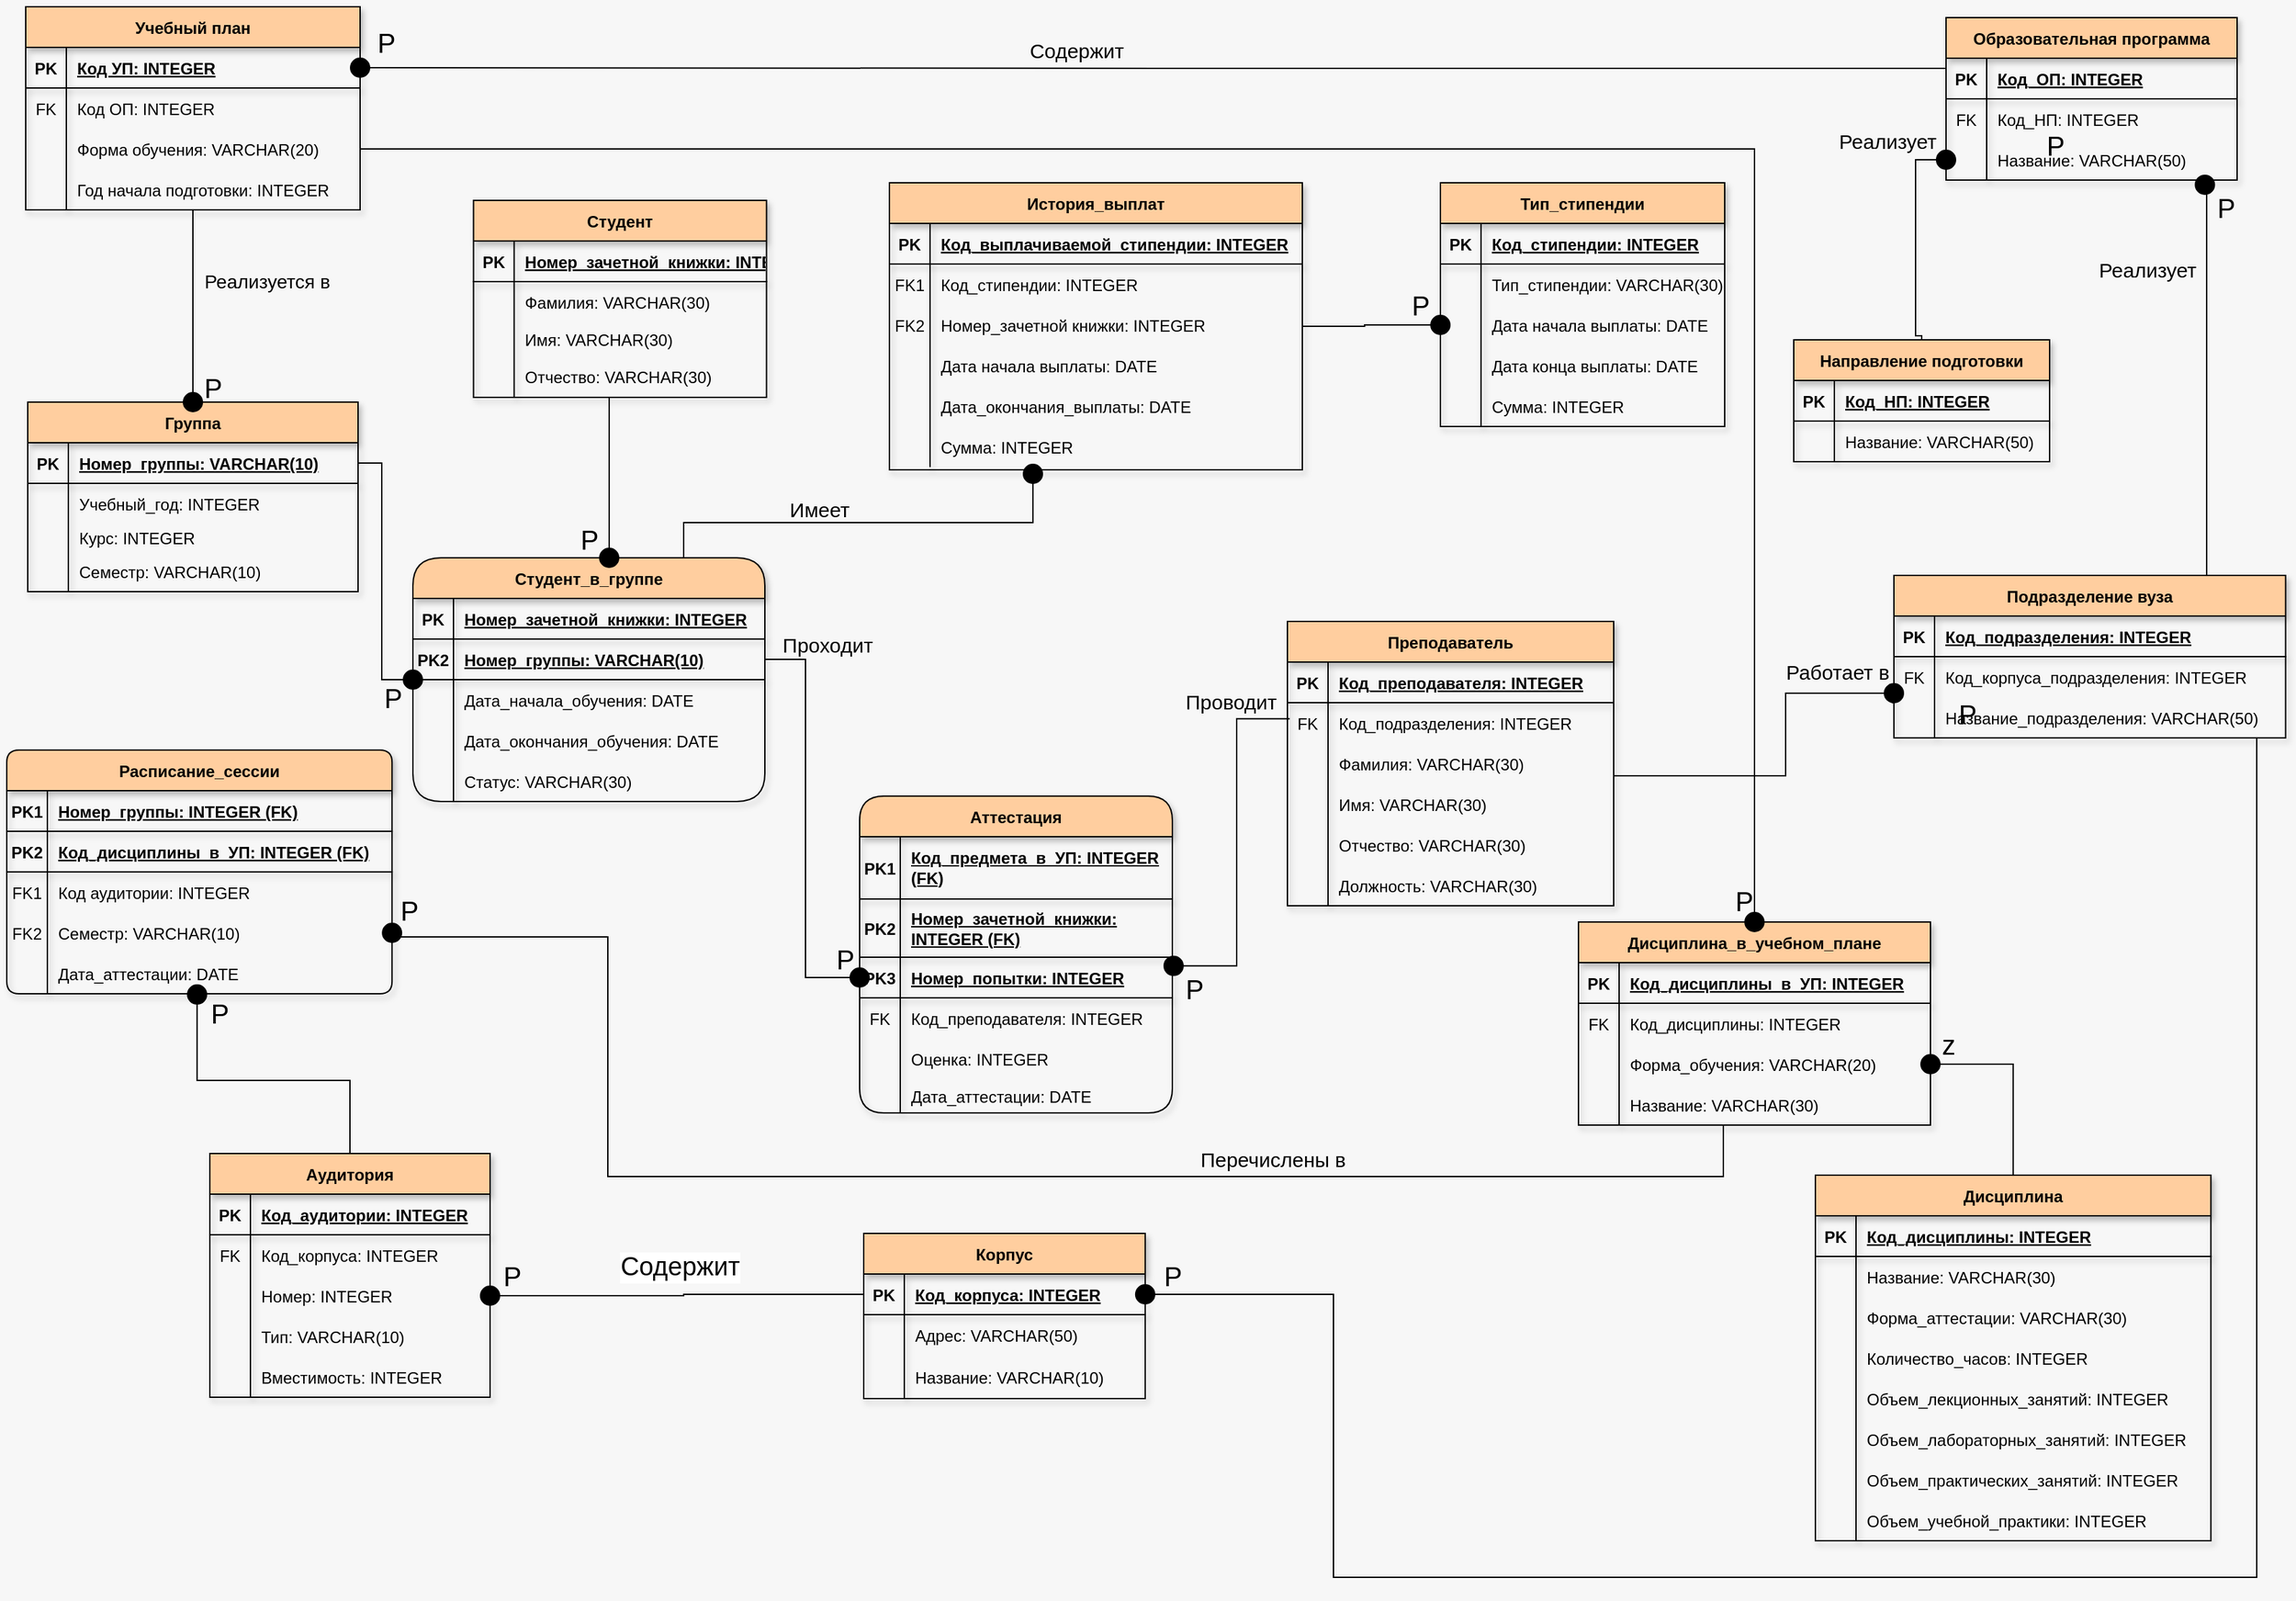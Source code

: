 <mxfile version="20.7.4" type="google"><diagram id="R2lEEEUBdFMjLlhIrx00" name="Page-1"><mxGraphModel grid="0" page="1" gridSize="10" guides="1" tooltips="1" connect="1" arrows="1" fold="1" pageScale="1.5" pageWidth="1169" pageHeight="827" background="#F7F7F7" math="0" shadow="0" extFonts="Permanent Marker^https://fonts.googleapis.com/css?family=Permanent+Marker"><root><mxCell id="0"/><mxCell id="1" parent="0"/><mxCell id="7q7XLWcFsN4tq43fFtQE-146" value="Группа" style="shape=table;startSize=30;container=1;collapsible=1;childLayout=tableLayout;fixedRows=1;rowLines=0;fontStyle=1;align=center;resizeLast=1;rounded=0;shadow=1;fillStyle=auto;strokeColor=default;fontFamily=Helvetica;fontSize=12;fontColor=default;fillColor=#FFCE9F;gradientColor=none;" vertex="1" parent="1"><mxGeometry x="-1704.5" y="1573" width="244" height="140" as="geometry"/></mxCell><mxCell id="7q7XLWcFsN4tq43fFtQE-147" value="" style="shape=tableRow;horizontal=0;startSize=0;swimlaneHead=0;swimlaneBody=0;fillColor=none;collapsible=0;dropTarget=0;points=[[0,0.5],[1,0.5]];portConstraint=eastwest;top=0;left=0;right=0;bottom=1;rounded=0;shadow=1;fillStyle=auto;strokeColor=default;fontFamily=Helvetica;fontSize=12;fontColor=default;" vertex="1" parent="7q7XLWcFsN4tq43fFtQE-146"><mxGeometry y="30" width="244" height="30" as="geometry"/></mxCell><mxCell id="7q7XLWcFsN4tq43fFtQE-148" value="PK" style="shape=partialRectangle;connectable=0;fillColor=none;top=0;left=0;bottom=0;right=0;fontStyle=1;overflow=hidden;rounded=0;shadow=1;fillStyle=auto;strokeColor=default;fontFamily=Helvetica;fontSize=12;fontColor=default;startSize=30;" vertex="1" parent="7q7XLWcFsN4tq43fFtQE-147"><mxGeometry width="30" height="30" as="geometry"><mxRectangle width="30" height="30" as="alternateBounds"/></mxGeometry></mxCell><mxCell id="7q7XLWcFsN4tq43fFtQE-149" value="Номер_группы: VARCHAR(10)" style="shape=partialRectangle;connectable=0;fillColor=none;top=0;left=0;bottom=0;right=0;align=left;spacingLeft=6;fontStyle=5;overflow=hidden;rounded=0;shadow=1;fillStyle=auto;strokeColor=default;fontFamily=Helvetica;fontSize=12;fontColor=default;startSize=30;" vertex="1" parent="7q7XLWcFsN4tq43fFtQE-147"><mxGeometry x="30" width="214" height="30" as="geometry"><mxRectangle width="214" height="30" as="alternateBounds"/></mxGeometry></mxCell><mxCell id="7q7XLWcFsN4tq43fFtQE-150" value="" style="shape=tableRow;horizontal=0;startSize=0;swimlaneHead=0;swimlaneBody=0;fillColor=none;collapsible=0;dropTarget=0;points=[[0,0.5],[1,0.5]];portConstraint=eastwest;top=0;left=0;right=0;bottom=0;rounded=0;shadow=1;fillStyle=auto;strokeColor=default;fontFamily=Helvetica;fontSize=12;fontColor=default;" vertex="1" parent="7q7XLWcFsN4tq43fFtQE-146"><mxGeometry y="60" width="244" height="30" as="geometry"/></mxCell><mxCell id="7q7XLWcFsN4tq43fFtQE-151" value="" style="shape=partialRectangle;connectable=0;fillColor=none;top=0;left=0;bottom=0;right=0;editable=1;overflow=hidden;rounded=0;shadow=1;fillStyle=auto;strokeColor=default;fontFamily=Helvetica;fontSize=12;fontColor=default;startSize=30;" vertex="1" parent="7q7XLWcFsN4tq43fFtQE-150"><mxGeometry width="30" height="30" as="geometry"><mxRectangle width="30" height="30" as="alternateBounds"/></mxGeometry></mxCell><mxCell id="7q7XLWcFsN4tq43fFtQE-152" value="Учебный_год: INTEGER" style="shape=partialRectangle;connectable=0;fillColor=none;top=0;left=0;bottom=0;right=0;align=left;spacingLeft=6;overflow=hidden;rounded=0;shadow=1;fillStyle=auto;strokeColor=default;fontFamily=Helvetica;fontSize=12;fontColor=default;startSize=30;" vertex="1" parent="7q7XLWcFsN4tq43fFtQE-150"><mxGeometry x="30" width="214" height="30" as="geometry"><mxRectangle width="214" height="30" as="alternateBounds"/></mxGeometry></mxCell><mxCell id="7q7XLWcFsN4tq43fFtQE-153" value="" style="shape=tableRow;horizontal=0;startSize=0;swimlaneHead=0;swimlaneBody=0;fillColor=none;collapsible=0;dropTarget=0;points=[[0,0.5],[1,0.5]];portConstraint=eastwest;top=0;left=0;right=0;bottom=0;rounded=0;shadow=1;fillStyle=auto;strokeColor=default;fontFamily=Helvetica;fontSize=12;fontColor=default;" vertex="1" parent="7q7XLWcFsN4tq43fFtQE-146"><mxGeometry y="90" width="244" height="20" as="geometry"/></mxCell><mxCell id="7q7XLWcFsN4tq43fFtQE-154" value="" style="shape=partialRectangle;connectable=0;fillColor=none;top=0;left=0;bottom=0;right=0;editable=1;overflow=hidden;rounded=0;shadow=1;fillStyle=auto;strokeColor=default;fontFamily=Helvetica;fontSize=12;fontColor=default;startSize=30;" vertex="1" parent="7q7XLWcFsN4tq43fFtQE-153"><mxGeometry width="30" height="20" as="geometry"><mxRectangle width="30" height="20" as="alternateBounds"/></mxGeometry></mxCell><mxCell id="7q7XLWcFsN4tq43fFtQE-155" value="Курс: INTEGER" style="shape=partialRectangle;connectable=0;fillColor=none;top=0;left=0;bottom=0;right=0;align=left;spacingLeft=6;overflow=hidden;rounded=0;shadow=1;fillStyle=auto;strokeColor=default;fontFamily=Helvetica;fontSize=12;fontColor=default;startSize=30;" vertex="1" parent="7q7XLWcFsN4tq43fFtQE-153"><mxGeometry x="30" width="214" height="20" as="geometry"><mxRectangle width="214" height="20" as="alternateBounds"/></mxGeometry></mxCell><mxCell id="7q7XLWcFsN4tq43fFtQE-156" value="" style="shape=tableRow;horizontal=0;startSize=0;swimlaneHead=0;swimlaneBody=0;fillColor=none;collapsible=0;dropTarget=0;points=[[0,0.5],[1,0.5]];portConstraint=eastwest;top=0;left=0;right=0;bottom=0;rounded=0;shadow=1;fillStyle=auto;strokeColor=default;fontFamily=Helvetica;fontSize=12;fontColor=default;" vertex="1" parent="7q7XLWcFsN4tq43fFtQE-146"><mxGeometry y="110" width="244" height="30" as="geometry"/></mxCell><mxCell id="7q7XLWcFsN4tq43fFtQE-157" value="" style="shape=partialRectangle;connectable=0;fillColor=none;top=0;left=0;bottom=0;right=0;editable=1;overflow=hidden;rounded=0;shadow=1;fillStyle=auto;strokeColor=default;fontFamily=Helvetica;fontSize=12;fontColor=default;startSize=30;" vertex="1" parent="7q7XLWcFsN4tq43fFtQE-156"><mxGeometry width="30" height="30" as="geometry"><mxRectangle width="30" height="30" as="alternateBounds"/></mxGeometry></mxCell><mxCell id="7q7XLWcFsN4tq43fFtQE-158" value="Семестр: VARCHAR(10)" style="shape=partialRectangle;connectable=0;fillColor=none;top=0;left=0;bottom=0;right=0;align=left;spacingLeft=6;overflow=hidden;rounded=0;shadow=1;fillStyle=auto;strokeColor=default;fontFamily=Helvetica;fontSize=12;fontColor=default;startSize=30;" vertex="1" parent="7q7XLWcFsN4tq43fFtQE-156"><mxGeometry x="30" width="214" height="30" as="geometry"><mxRectangle width="214" height="30" as="alternateBounds"/></mxGeometry></mxCell><mxCell id="wBlPih8XoQdlahskadqG-13" style="edgeStyle=orthogonalEdgeStyle;rounded=0;orthogonalLoop=1;jettySize=auto;html=1;fontSize=20;endArrow=oval;endFill=1;endSize=14;" edge="1" parent="1" source="7q7XLWcFsN4tq43fFtQE-64" target="7q7XLWcFsN4tq43fFtQE-146"><mxGeometry relative="1" as="geometry"/></mxCell><mxCell id="7q7XLWcFsN4tq43fFtQE-64" value="Учебный план" style="shape=table;startSize=30;container=1;collapsible=1;childLayout=tableLayout;fixedRows=1;rowLines=0;fontStyle=1;align=center;resizeLast=1;gradientColor=none;fillStyle=auto;fillColor=#FFCE9F;shadow=1;" vertex="1" parent="1"><mxGeometry x="-1706" y="1281" width="247" height="150" as="geometry"/></mxCell><mxCell id="7q7XLWcFsN4tq43fFtQE-65" value="" style="shape=tableRow;horizontal=0;startSize=0;swimlaneHead=0;swimlaneBody=0;fillColor=none;collapsible=0;dropTarget=0;points=[[0,0.5],[1,0.5]];portConstraint=eastwest;top=0;left=0;right=0;bottom=1;shadow=1;" vertex="1" parent="7q7XLWcFsN4tq43fFtQE-64"><mxGeometry y="30" width="247" height="30" as="geometry"/></mxCell><mxCell id="7q7XLWcFsN4tq43fFtQE-66" value="PK" style="shape=partialRectangle;connectable=0;fillColor=none;top=0;left=0;bottom=0;right=0;fontStyle=1;overflow=hidden;shadow=1;" vertex="1" parent="7q7XLWcFsN4tq43fFtQE-65"><mxGeometry width="30" height="30" as="geometry"><mxRectangle width="30" height="30" as="alternateBounds"/></mxGeometry></mxCell><mxCell id="7q7XLWcFsN4tq43fFtQE-67" value="Код УП: INTEGER" style="shape=partialRectangle;connectable=0;fillColor=none;top=0;left=0;bottom=0;right=0;align=left;spacingLeft=6;fontStyle=5;overflow=hidden;shadow=1;" vertex="1" parent="7q7XLWcFsN4tq43fFtQE-65"><mxGeometry x="30" width="217" height="30" as="geometry"><mxRectangle width="217" height="30" as="alternateBounds"/></mxGeometry></mxCell><mxCell id="7q7XLWcFsN4tq43fFtQE-68" value="" style="shape=tableRow;horizontal=0;startSize=0;swimlaneHead=0;swimlaneBody=0;fillColor=none;collapsible=0;dropTarget=0;points=[[0,0.5],[1,0.5]];portConstraint=eastwest;top=0;left=0;right=0;bottom=0;shadow=1;" vertex="1" parent="7q7XLWcFsN4tq43fFtQE-64"><mxGeometry y="60" width="247" height="30" as="geometry"/></mxCell><mxCell id="7q7XLWcFsN4tq43fFtQE-69" value="FK" style="shape=partialRectangle;connectable=0;fillColor=none;top=0;left=0;bottom=0;right=0;editable=1;overflow=hidden;shadow=1;" vertex="1" parent="7q7XLWcFsN4tq43fFtQE-68"><mxGeometry width="30" height="30" as="geometry"><mxRectangle width="30" height="30" as="alternateBounds"/></mxGeometry></mxCell><mxCell id="7q7XLWcFsN4tq43fFtQE-70" value="Код ОП: INTEGER" style="shape=partialRectangle;connectable=0;fillColor=none;top=0;left=0;bottom=0;right=0;align=left;spacingLeft=6;overflow=hidden;shadow=1;" vertex="1" parent="7q7XLWcFsN4tq43fFtQE-68"><mxGeometry x="30" width="217" height="30" as="geometry"><mxRectangle width="217" height="30" as="alternateBounds"/></mxGeometry></mxCell><mxCell id="7q7XLWcFsN4tq43fFtQE-71" value="" style="shape=tableRow;horizontal=0;startSize=0;swimlaneHead=0;swimlaneBody=0;fillColor=none;collapsible=0;dropTarget=0;points=[[0,0.5],[1,0.5]];portConstraint=eastwest;top=0;left=0;right=0;bottom=0;shadow=1;" vertex="1" parent="7q7XLWcFsN4tq43fFtQE-64"><mxGeometry y="90" width="247" height="30" as="geometry"/></mxCell><mxCell id="7q7XLWcFsN4tq43fFtQE-72" value="" style="shape=partialRectangle;connectable=0;fillColor=none;top=0;left=0;bottom=0;right=0;editable=1;overflow=hidden;shadow=1;" vertex="1" parent="7q7XLWcFsN4tq43fFtQE-71"><mxGeometry width="30" height="30" as="geometry"><mxRectangle width="30" height="30" as="alternateBounds"/></mxGeometry></mxCell><mxCell id="7q7XLWcFsN4tq43fFtQE-73" value="Форма обучения: VARCHAR(20)" style="shape=partialRectangle;connectable=0;fillColor=none;top=0;left=0;bottom=0;right=0;align=left;spacingLeft=6;overflow=hidden;shadow=1;" vertex="1" parent="7q7XLWcFsN4tq43fFtQE-71"><mxGeometry x="30" width="217" height="30" as="geometry"><mxRectangle width="217" height="30" as="alternateBounds"/></mxGeometry></mxCell><mxCell id="7q7XLWcFsN4tq43fFtQE-74" value="" style="shape=tableRow;horizontal=0;startSize=0;swimlaneHead=0;swimlaneBody=0;fillColor=none;collapsible=0;dropTarget=0;points=[[0,0.5],[1,0.5]];portConstraint=eastwest;top=0;left=0;right=0;bottom=0;shadow=1;" vertex="1" parent="7q7XLWcFsN4tq43fFtQE-64"><mxGeometry y="120" width="247" height="30" as="geometry"/></mxCell><mxCell id="7q7XLWcFsN4tq43fFtQE-75" value="" style="shape=partialRectangle;connectable=0;fillColor=none;top=0;left=0;bottom=0;right=0;editable=1;overflow=hidden;shadow=1;" vertex="1" parent="7q7XLWcFsN4tq43fFtQE-74"><mxGeometry width="30" height="30" as="geometry"><mxRectangle width="30" height="30" as="alternateBounds"/></mxGeometry></mxCell><mxCell id="7q7XLWcFsN4tq43fFtQE-76" value="Год начала подготовки: INTEGER" style="shape=partialRectangle;connectable=0;fillColor=none;top=0;left=0;bottom=0;right=0;align=left;spacingLeft=6;overflow=hidden;shadow=1;" vertex="1" parent="7q7XLWcFsN4tq43fFtQE-74"><mxGeometry x="30" width="217" height="30" as="geometry"><mxRectangle width="217" height="30" as="alternateBounds"/></mxGeometry></mxCell><mxCell id="wBlPih8XoQdlahskadqG-4" style="edgeStyle=orthogonalEdgeStyle;rounded=0;orthogonalLoop=1;jettySize=auto;html=1;fontSize=20;endArrow=oval;endFill=1;endSize=14;exitX=-0.003;exitY=0.25;exitDx=0;exitDy=0;exitPerimeter=0;" edge="1" parent="1" source="wBlPih8XoQdlahskadqG-74" target="7q7XLWcFsN4tq43fFtQE-65"><mxGeometry relative="1" as="geometry"><mxPoint x="-194" y="1326" as="sourcePoint"/><Array as="points"/></mxGeometry></mxCell><mxCell id="wBlPih8XoQdlahskadqG-8" style="edgeStyle=orthogonalEdgeStyle;rounded=0;orthogonalLoop=1;jettySize=auto;html=1;fontSize=20;endArrow=oval;endFill=1;endSize=14;exitX=0.5;exitY=0;exitDx=0;exitDy=0;entryX=0;entryY=0.5;entryDx=0;entryDy=0;" edge="1" parent="1" source="7q7XLWcFsN4tq43fFtQE-91" target="wBlPih8XoQdlahskadqG-80"><mxGeometry relative="1" as="geometry"><mxPoint x="-310" y="1517" as="sourcePoint"/><mxPoint x="-194" y="1368" as="targetPoint"/><Array as="points"><mxPoint x="-306" y="1524"/><mxPoint x="-310" y="1524"/><mxPoint x="-310" y="1394"/></Array></mxGeometry></mxCell><mxCell id="7q7XLWcFsN4tq43fFtQE-91" value="Направление подготовки" style="shape=table;startSize=30;container=1;collapsible=1;childLayout=tableLayout;fixedRows=1;rowLines=0;fontStyle=1;align=center;resizeLast=1;rounded=0;shadow=1;fillStyle=auto;strokeColor=default;fontFamily=Helvetica;fontSize=12;fontColor=default;fillColor=#FFCE9F;gradientColor=none;" vertex="1" parent="1"><mxGeometry x="-400" y="1527" width="189" height="90" as="geometry"/></mxCell><mxCell id="7q7XLWcFsN4tq43fFtQE-92" value="" style="shape=tableRow;horizontal=0;startSize=0;swimlaneHead=0;swimlaneBody=0;fillColor=none;collapsible=0;dropTarget=0;points=[[0,0.5],[1,0.5]];portConstraint=eastwest;top=0;left=0;right=0;bottom=1;rounded=0;shadow=1;fillStyle=auto;strokeColor=default;fontFamily=Helvetica;fontSize=12;fontColor=default;" vertex="1" parent="7q7XLWcFsN4tq43fFtQE-91"><mxGeometry y="30" width="189" height="30" as="geometry"/></mxCell><mxCell id="7q7XLWcFsN4tq43fFtQE-93" value="PK" style="shape=partialRectangle;connectable=0;fillColor=none;top=0;left=0;bottom=0;right=0;fontStyle=1;overflow=hidden;rounded=0;shadow=1;fillStyle=auto;strokeColor=default;fontFamily=Helvetica;fontSize=12;fontColor=default;startSize=30;" vertex="1" parent="7q7XLWcFsN4tq43fFtQE-92"><mxGeometry width="30" height="30" as="geometry"><mxRectangle width="30" height="30" as="alternateBounds"/></mxGeometry></mxCell><mxCell id="7q7XLWcFsN4tq43fFtQE-94" value="Код_НП: INTEGER" style="shape=partialRectangle;connectable=0;fillColor=none;top=0;left=0;bottom=0;right=0;align=left;spacingLeft=6;fontStyle=5;overflow=hidden;rounded=0;shadow=1;fillStyle=auto;strokeColor=default;fontFamily=Helvetica;fontSize=12;fontColor=default;startSize=30;" vertex="1" parent="7q7XLWcFsN4tq43fFtQE-92"><mxGeometry x="30" width="159" height="30" as="geometry"><mxRectangle width="159" height="30" as="alternateBounds"/></mxGeometry></mxCell><mxCell id="7q7XLWcFsN4tq43fFtQE-95" value="" style="shape=tableRow;horizontal=0;startSize=0;swimlaneHead=0;swimlaneBody=0;fillColor=none;collapsible=0;dropTarget=0;points=[[0,0.5],[1,0.5]];portConstraint=eastwest;top=0;left=0;right=0;bottom=0;rounded=0;shadow=1;fillStyle=auto;strokeColor=default;fontFamily=Helvetica;fontSize=12;fontColor=default;" vertex="1" parent="7q7XLWcFsN4tq43fFtQE-91"><mxGeometry y="60" width="189" height="30" as="geometry"/></mxCell><mxCell id="7q7XLWcFsN4tq43fFtQE-96" value="" style="shape=partialRectangle;connectable=0;fillColor=none;top=0;left=0;bottom=0;right=0;editable=1;overflow=hidden;rounded=0;shadow=1;fillStyle=auto;strokeColor=default;fontFamily=Helvetica;fontSize=12;fontColor=default;startSize=30;" vertex="1" parent="7q7XLWcFsN4tq43fFtQE-95"><mxGeometry width="30" height="30" as="geometry"><mxRectangle width="30" height="30" as="alternateBounds"/></mxGeometry></mxCell><mxCell id="7q7XLWcFsN4tq43fFtQE-97" value="Название: VARCHAR(50)" style="shape=partialRectangle;connectable=0;fillColor=none;top=0;left=0;bottom=0;right=0;align=left;spacingLeft=6;overflow=hidden;rounded=0;shadow=1;fillStyle=auto;strokeColor=default;fontFamily=Helvetica;fontSize=12;fontColor=default;startSize=30;" vertex="1" parent="7q7XLWcFsN4tq43fFtQE-95"><mxGeometry x="30" width="159" height="30" as="geometry"><mxRectangle width="159" height="30" as="alternateBounds"/></mxGeometry></mxCell><mxCell id="wBlPih8XoQdlahskadqG-5" style="edgeStyle=orthogonalEdgeStyle;rounded=0;orthogonalLoop=1;jettySize=auto;html=1;entryX=1;entryY=0.5;entryDx=0;entryDy=0;fontSize=20;endArrow=oval;endFill=1;endSize=14;" edge="1" parent="1" source="7q7XLWcFsN4tq43fFtQE-104" target="7q7XLWcFsN4tq43fFtQE-118"><mxGeometry relative="1" as="geometry"><Array as="points"><mxPoint x="-58" y="2441"/><mxPoint x="-740" y="2441"/><mxPoint x="-740" y="2232"/></Array></mxGeometry></mxCell><mxCell id="wBlPih8XoQdlahskadqG-9" style="edgeStyle=orthogonalEdgeStyle;rounded=0;orthogonalLoop=1;jettySize=auto;html=1;fontSize=20;endArrow=oval;endFill=1;endSize=14;entryX=0.023;entryY=0.041;entryDx=0;entryDy=0;entryPerimeter=0;" edge="1" parent="1" source="7q7XLWcFsN4tq43fFtQE-104" target="wBlPih8XoQdlahskadqG-45"><mxGeometry relative="1" as="geometry"><mxPoint x="-50" y="1341" as="targetPoint"/><Array as="points"><mxPoint x="-95" y="1411"/></Array></mxGeometry></mxCell><mxCell id="7q7XLWcFsN4tq43fFtQE-104" value="Подразделение вуза" style="shape=table;startSize=30;container=1;collapsible=1;childLayout=tableLayout;fixedRows=1;rowLines=0;fontStyle=1;align=center;resizeLast=1;rounded=0;shadow=1;fillStyle=auto;strokeColor=default;fontFamily=Helvetica;fontSize=12;fontColor=default;fillColor=#FFCE9F;gradientColor=none;" vertex="1" parent="1"><mxGeometry x="-326" y="1701" width="289.32" height="120" as="geometry"/></mxCell><mxCell id="7q7XLWcFsN4tq43fFtQE-105" value="" style="shape=tableRow;horizontal=0;startSize=0;swimlaneHead=0;swimlaneBody=0;fillColor=none;collapsible=0;dropTarget=0;points=[[0,0.5],[1,0.5]];portConstraint=eastwest;top=0;left=0;right=0;bottom=1;rounded=0;shadow=1;fillStyle=auto;strokeColor=default;fontFamily=Helvetica;fontSize=12;fontColor=default;" vertex="1" parent="7q7XLWcFsN4tq43fFtQE-104"><mxGeometry y="30" width="289.32" height="30" as="geometry"/></mxCell><mxCell id="7q7XLWcFsN4tq43fFtQE-106" value="PK" style="shape=partialRectangle;connectable=0;fillColor=none;top=0;left=0;bottom=0;right=0;fontStyle=1;overflow=hidden;rounded=0;shadow=1;fillStyle=auto;strokeColor=default;fontFamily=Helvetica;fontSize=12;fontColor=default;startSize=30;" vertex="1" parent="7q7XLWcFsN4tq43fFtQE-105"><mxGeometry width="30" height="30" as="geometry"><mxRectangle width="30" height="30" as="alternateBounds"/></mxGeometry></mxCell><mxCell id="7q7XLWcFsN4tq43fFtQE-107" value="Код_подразделения: INTEGER" style="shape=partialRectangle;connectable=0;fillColor=none;top=0;left=0;bottom=0;right=0;align=left;spacingLeft=6;fontStyle=5;overflow=hidden;rounded=0;shadow=1;fillStyle=auto;strokeColor=default;fontFamily=Helvetica;fontSize=12;fontColor=default;startSize=30;" vertex="1" parent="7q7XLWcFsN4tq43fFtQE-105"><mxGeometry x="30" width="259.32" height="30" as="geometry"><mxRectangle width="259.32" height="30" as="alternateBounds"/></mxGeometry></mxCell><mxCell id="7q7XLWcFsN4tq43fFtQE-108" value="" style="shape=tableRow;horizontal=0;startSize=0;swimlaneHead=0;swimlaneBody=0;fillColor=none;collapsible=0;dropTarget=0;points=[[0,0.5],[1,0.5]];portConstraint=eastwest;top=0;left=0;right=0;bottom=0;rounded=0;shadow=1;fillStyle=auto;strokeColor=default;fontFamily=Helvetica;fontSize=12;fontColor=default;" vertex="1" parent="7q7XLWcFsN4tq43fFtQE-104"><mxGeometry y="60" width="289.32" height="30" as="geometry"/></mxCell><mxCell id="7q7XLWcFsN4tq43fFtQE-109" value="FK" style="shape=partialRectangle;connectable=0;fillColor=none;top=0;left=0;bottom=0;right=0;editable=1;overflow=hidden;rounded=0;shadow=1;fillStyle=auto;strokeColor=default;fontFamily=Helvetica;fontSize=12;fontColor=default;startSize=30;" vertex="1" parent="7q7XLWcFsN4tq43fFtQE-108"><mxGeometry width="30" height="30" as="geometry"><mxRectangle width="30" height="30" as="alternateBounds"/></mxGeometry></mxCell><mxCell id="7q7XLWcFsN4tq43fFtQE-110" value="Код_корпуса_подразделения: INTEGER" style="shape=partialRectangle;connectable=0;fillColor=none;top=0;left=0;bottom=0;right=0;align=left;spacingLeft=6;overflow=hidden;rounded=0;shadow=1;fillStyle=auto;strokeColor=default;fontFamily=Helvetica;fontSize=12;fontColor=default;startSize=30;" vertex="1" parent="7q7XLWcFsN4tq43fFtQE-108"><mxGeometry x="30" width="259.32" height="30" as="geometry"><mxRectangle width="259.32" height="30" as="alternateBounds"/></mxGeometry></mxCell><mxCell id="7q7XLWcFsN4tq43fFtQE-111" value="" style="shape=tableRow;horizontal=0;startSize=0;swimlaneHead=0;swimlaneBody=0;fillColor=none;collapsible=0;dropTarget=0;points=[[0,0.5],[1,0.5]];portConstraint=eastwest;top=0;left=0;right=0;bottom=0;rounded=0;shadow=1;fillStyle=auto;strokeColor=default;fontFamily=Helvetica;fontSize=12;fontColor=default;" vertex="1" parent="7q7XLWcFsN4tq43fFtQE-104"><mxGeometry y="90" width="289.32" height="30" as="geometry"/></mxCell><mxCell id="7q7XLWcFsN4tq43fFtQE-112" value="" style="shape=partialRectangle;connectable=0;fillColor=none;top=0;left=0;bottom=0;right=0;editable=1;overflow=hidden;rounded=0;shadow=1;fillStyle=auto;strokeColor=default;fontFamily=Helvetica;fontSize=12;fontColor=default;startSize=30;" vertex="1" parent="7q7XLWcFsN4tq43fFtQE-111"><mxGeometry width="30" height="30" as="geometry"><mxRectangle width="30" height="30" as="alternateBounds"/></mxGeometry></mxCell><mxCell id="7q7XLWcFsN4tq43fFtQE-113" value="Название_подразделения: VARCHAR(50)" style="shape=partialRectangle;connectable=0;fillColor=none;top=0;left=0;bottom=0;right=0;align=left;spacingLeft=6;overflow=hidden;rounded=0;shadow=1;fillStyle=auto;strokeColor=default;fontFamily=Helvetica;fontSize=12;fontColor=default;startSize=30;" vertex="1" parent="7q7XLWcFsN4tq43fFtQE-111"><mxGeometry x="30" width="259.32" height="30" as="geometry"><mxRectangle width="259.32" height="30" as="alternateBounds"/></mxGeometry></mxCell><mxCell id="wBlPih8XoQdlahskadqG-1" style="edgeStyle=orthogonalEdgeStyle;rounded=0;orthogonalLoop=1;jettySize=auto;html=1;entryX=1;entryY=0.5;entryDx=0;entryDy=0;endArrow=oval;endFill=1;endSize=14;exitX=0;exitY=0.5;exitDx=0;exitDy=0;" edge="1" parent="1" source="7q7XLWcFsN4tq43fFtQE-118" target="7q7XLWcFsN4tq43fFtQE-137"><mxGeometry relative="1" as="geometry"/></mxCell><mxCell id="wBlPih8XoQdlahskadqG-2" value="&lt;font style=&quot;font-size: 19px;&quot;&gt;Содержит&lt;/font&gt;" style="edgeLabel;html=1;align=center;verticalAlign=middle;resizable=0;points=[];" connectable="0" vertex="1" parent="wBlPih8XoQdlahskadqG-1"><mxGeometry x="-0.031" y="-3" relative="1" as="geometry"><mxPoint x="-3" y="-18" as="offset"/></mxGeometry></mxCell><mxCell id="7q7XLWcFsN4tq43fFtQE-117" value="Корпус" style="shape=table;startSize=30;container=1;collapsible=1;childLayout=tableLayout;fixedRows=1;rowLines=0;fontStyle=1;align=center;resizeLast=1;rounded=0;shadow=1;fillStyle=auto;strokeColor=default;fontFamily=Helvetica;fontSize=12;fontColor=default;fillColor=#FFCE9F;gradientColor=none;" vertex="1" parent="1"><mxGeometry x="-1087" y="2187" width="207.92" height="122" as="geometry"/></mxCell><mxCell id="7q7XLWcFsN4tq43fFtQE-118" value="" style="shape=tableRow;horizontal=0;startSize=0;swimlaneHead=0;swimlaneBody=0;fillColor=none;collapsible=0;dropTarget=0;points=[[0,0.5],[1,0.5]];portConstraint=eastwest;top=0;left=0;right=0;bottom=1;rounded=0;shadow=1;fillStyle=auto;strokeColor=default;fontFamily=Helvetica;fontSize=12;fontColor=default;" vertex="1" parent="7q7XLWcFsN4tq43fFtQE-117"><mxGeometry y="30" width="207.92" height="30" as="geometry"/></mxCell><mxCell id="7q7XLWcFsN4tq43fFtQE-119" value="PK" style="shape=partialRectangle;connectable=0;fillColor=none;top=0;left=0;bottom=0;right=0;fontStyle=1;overflow=hidden;rounded=0;shadow=1;fillStyle=auto;strokeColor=default;fontFamily=Helvetica;fontSize=12;fontColor=default;startSize=30;" vertex="1" parent="7q7XLWcFsN4tq43fFtQE-118"><mxGeometry width="30" height="30" as="geometry"><mxRectangle width="30" height="30" as="alternateBounds"/></mxGeometry></mxCell><mxCell id="7q7XLWcFsN4tq43fFtQE-120" value="Код_корпуса: INTEGER" style="shape=partialRectangle;connectable=0;fillColor=none;top=0;left=0;bottom=0;right=0;align=left;spacingLeft=6;fontStyle=5;overflow=hidden;rounded=0;shadow=1;fillStyle=auto;strokeColor=default;fontFamily=Helvetica;fontSize=12;fontColor=default;startSize=30;" vertex="1" parent="7q7XLWcFsN4tq43fFtQE-118"><mxGeometry x="30" width="177.92" height="30" as="geometry"><mxRectangle width="177.92" height="30" as="alternateBounds"/></mxGeometry></mxCell><mxCell id="7q7XLWcFsN4tq43fFtQE-121" value="" style="shape=tableRow;horizontal=0;startSize=0;swimlaneHead=0;swimlaneBody=0;fillColor=none;collapsible=0;dropTarget=0;points=[[0,0.5],[1,0.5]];portConstraint=eastwest;top=0;left=0;right=0;bottom=0;rounded=0;shadow=1;fillStyle=auto;strokeColor=default;fontFamily=Helvetica;fontSize=12;fontColor=default;" vertex="1" parent="7q7XLWcFsN4tq43fFtQE-117"><mxGeometry y="60" width="207.92" height="30" as="geometry"/></mxCell><mxCell id="7q7XLWcFsN4tq43fFtQE-122" value="" style="shape=partialRectangle;connectable=0;fillColor=none;top=0;left=0;bottom=0;right=0;editable=1;overflow=hidden;rounded=0;shadow=1;fillStyle=auto;strokeColor=default;fontFamily=Helvetica;fontSize=12;fontColor=default;startSize=30;" vertex="1" parent="7q7XLWcFsN4tq43fFtQE-121"><mxGeometry width="30" height="30" as="geometry"><mxRectangle width="30" height="30" as="alternateBounds"/></mxGeometry></mxCell><mxCell id="7q7XLWcFsN4tq43fFtQE-123" value="Адрес: VARCHAR(50)" style="shape=partialRectangle;connectable=0;fillColor=none;top=0;left=0;bottom=0;right=0;align=left;spacingLeft=6;overflow=hidden;rounded=0;shadow=1;fillStyle=auto;strokeColor=default;fontFamily=Helvetica;fontSize=12;fontColor=default;startSize=30;" vertex="1" parent="7q7XLWcFsN4tq43fFtQE-121"><mxGeometry x="30" width="177.92" height="30" as="geometry"><mxRectangle width="177.92" height="30" as="alternateBounds"/></mxGeometry></mxCell><mxCell id="7q7XLWcFsN4tq43fFtQE-124" value="" style="shape=tableRow;horizontal=0;startSize=0;swimlaneHead=0;swimlaneBody=0;fillColor=none;collapsible=0;dropTarget=0;points=[[0,0.5],[1,0.5]];portConstraint=eastwest;top=0;left=0;right=0;bottom=0;rounded=0;shadow=1;fillStyle=auto;strokeColor=default;fontFamily=Helvetica;fontSize=12;fontColor=default;" vertex="1" parent="7q7XLWcFsN4tq43fFtQE-117"><mxGeometry y="90" width="207.92" height="32" as="geometry"/></mxCell><mxCell id="7q7XLWcFsN4tq43fFtQE-125" value="" style="shape=partialRectangle;connectable=0;fillColor=none;top=0;left=0;bottom=0;right=0;editable=1;overflow=hidden;rounded=0;shadow=1;fillStyle=auto;strokeColor=default;fontFamily=Helvetica;fontSize=12;fontColor=default;startSize=30;" vertex="1" parent="7q7XLWcFsN4tq43fFtQE-124"><mxGeometry width="30" height="32" as="geometry"><mxRectangle width="30" height="32" as="alternateBounds"/></mxGeometry></mxCell><mxCell id="7q7XLWcFsN4tq43fFtQE-126" value="Название: VARCHAR(10)" style="shape=partialRectangle;connectable=0;fillColor=none;top=0;left=0;bottom=0;right=0;align=left;spacingLeft=6;overflow=hidden;rounded=0;shadow=1;fillStyle=auto;strokeColor=default;fontFamily=Helvetica;fontSize=12;fontColor=default;startSize=30;" vertex="1" parent="7q7XLWcFsN4tq43fFtQE-124"><mxGeometry x="30" width="177.92" height="32" as="geometry"><mxRectangle width="177.92" height="32" as="alternateBounds"/></mxGeometry></mxCell><mxCell id="wBlPih8XoQdlahskadqG-14" style="edgeStyle=orthogonalEdgeStyle;rounded=0;orthogonalLoop=1;jettySize=auto;html=1;entryX=0.494;entryY=1.017;entryDx=0;entryDy=0;entryPerimeter=0;fontSize=20;endArrow=oval;endFill=1;endSize=14;" edge="1" parent="1" source="7q7XLWcFsN4tq43fFtQE-130" target="7q7XLWcFsN4tq43fFtQE-169"><mxGeometry relative="1" as="geometry"/></mxCell><mxCell id="7q7XLWcFsN4tq43fFtQE-130" value="Аудитория" style="shape=table;startSize=30;container=1;collapsible=1;childLayout=tableLayout;fixedRows=1;rowLines=0;fontStyle=1;align=center;resizeLast=1;rounded=0;shadow=1;fillStyle=auto;strokeColor=default;fontFamily=Helvetica;fontSize=12;fontColor=default;fillColor=#FFCE9F;gradientColor=none;" vertex="1" parent="1"><mxGeometry x="-1570" y="2128" width="207" height="180" as="geometry"/></mxCell><mxCell id="7q7XLWcFsN4tq43fFtQE-131" value="" style="shape=tableRow;horizontal=0;startSize=0;swimlaneHead=0;swimlaneBody=0;fillColor=none;collapsible=0;dropTarget=0;points=[[0,0.5],[1,0.5]];portConstraint=eastwest;top=0;left=0;right=0;bottom=1;rounded=0;shadow=1;fillStyle=auto;strokeColor=default;fontFamily=Helvetica;fontSize=12;fontColor=default;" vertex="1" parent="7q7XLWcFsN4tq43fFtQE-130"><mxGeometry y="30" width="207" height="30" as="geometry"/></mxCell><mxCell id="7q7XLWcFsN4tq43fFtQE-132" value="PK" style="shape=partialRectangle;connectable=0;fillColor=none;top=0;left=0;bottom=0;right=0;fontStyle=1;overflow=hidden;rounded=0;shadow=1;fillStyle=auto;strokeColor=default;fontFamily=Helvetica;fontSize=12;fontColor=default;startSize=30;" vertex="1" parent="7q7XLWcFsN4tq43fFtQE-131"><mxGeometry width="30" height="30" as="geometry"><mxRectangle width="30" height="30" as="alternateBounds"/></mxGeometry></mxCell><mxCell id="7q7XLWcFsN4tq43fFtQE-133" value="Код_аудитории: INTEGER" style="shape=partialRectangle;connectable=0;fillColor=none;top=0;left=0;bottom=0;right=0;align=left;spacingLeft=6;fontStyle=5;overflow=hidden;rounded=0;shadow=1;fillStyle=auto;strokeColor=default;fontFamily=Helvetica;fontSize=12;fontColor=default;startSize=30;" vertex="1" parent="7q7XLWcFsN4tq43fFtQE-131"><mxGeometry x="30" width="177" height="30" as="geometry"><mxRectangle width="177" height="30" as="alternateBounds"/></mxGeometry></mxCell><mxCell id="7q7XLWcFsN4tq43fFtQE-134" value="" style="shape=tableRow;horizontal=0;startSize=0;swimlaneHead=0;swimlaneBody=0;fillColor=none;collapsible=0;dropTarget=0;points=[[0,0.5],[1,0.5]];portConstraint=eastwest;top=0;left=0;right=0;bottom=0;rounded=0;shadow=1;fillStyle=auto;strokeColor=default;fontFamily=Helvetica;fontSize=12;fontColor=default;" vertex="1" parent="7q7XLWcFsN4tq43fFtQE-130"><mxGeometry y="60" width="207" height="30" as="geometry"/></mxCell><mxCell id="7q7XLWcFsN4tq43fFtQE-135" value="FK" style="shape=partialRectangle;connectable=0;fillColor=none;top=0;left=0;bottom=0;right=0;editable=1;overflow=hidden;rounded=0;shadow=1;fillStyle=auto;strokeColor=default;fontFamily=Helvetica;fontSize=12;fontColor=default;startSize=30;" vertex="1" parent="7q7XLWcFsN4tq43fFtQE-134"><mxGeometry width="30" height="30" as="geometry"><mxRectangle width="30" height="30" as="alternateBounds"/></mxGeometry></mxCell><mxCell id="7q7XLWcFsN4tq43fFtQE-136" value="Код_корпуса: INTEGER" style="shape=partialRectangle;connectable=0;fillColor=none;top=0;left=0;bottom=0;right=0;align=left;spacingLeft=6;overflow=hidden;rounded=0;shadow=1;fillStyle=auto;strokeColor=default;fontFamily=Helvetica;fontSize=12;fontColor=default;startSize=30;" vertex="1" parent="7q7XLWcFsN4tq43fFtQE-134"><mxGeometry x="30" width="177" height="30" as="geometry"><mxRectangle width="177" height="30" as="alternateBounds"/></mxGeometry></mxCell><mxCell id="7q7XLWcFsN4tq43fFtQE-137" value="" style="shape=tableRow;horizontal=0;startSize=0;swimlaneHead=0;swimlaneBody=0;fillColor=none;collapsible=0;dropTarget=0;points=[[0,0.5],[1,0.5]];portConstraint=eastwest;top=0;left=0;right=0;bottom=0;rounded=0;shadow=1;fillStyle=auto;strokeColor=default;fontFamily=Helvetica;fontSize=12;fontColor=default;" vertex="1" parent="7q7XLWcFsN4tq43fFtQE-130"><mxGeometry y="90" width="207" height="30" as="geometry"/></mxCell><mxCell id="7q7XLWcFsN4tq43fFtQE-138" value="" style="shape=partialRectangle;connectable=0;fillColor=none;top=0;left=0;bottom=0;right=0;editable=1;overflow=hidden;rounded=0;shadow=1;fillStyle=auto;strokeColor=default;fontFamily=Helvetica;fontSize=12;fontColor=default;startSize=30;" vertex="1" parent="7q7XLWcFsN4tq43fFtQE-137"><mxGeometry width="30" height="30" as="geometry"><mxRectangle width="30" height="30" as="alternateBounds"/></mxGeometry></mxCell><mxCell id="7q7XLWcFsN4tq43fFtQE-139" value="Номер: INTEGER" style="shape=partialRectangle;connectable=0;fillColor=none;top=0;left=0;bottom=0;right=0;align=left;spacingLeft=6;overflow=hidden;rounded=0;shadow=1;fillStyle=auto;strokeColor=default;fontFamily=Helvetica;fontSize=12;fontColor=default;startSize=30;" vertex="1" parent="7q7XLWcFsN4tq43fFtQE-137"><mxGeometry x="30" width="177" height="30" as="geometry"><mxRectangle width="177" height="30" as="alternateBounds"/></mxGeometry></mxCell><mxCell id="7q7XLWcFsN4tq43fFtQE-140" value="" style="shape=tableRow;horizontal=0;startSize=0;swimlaneHead=0;swimlaneBody=0;fillColor=none;collapsible=0;dropTarget=0;points=[[0,0.5],[1,0.5]];portConstraint=eastwest;top=0;left=0;right=0;bottom=0;rounded=0;shadow=1;fillStyle=auto;strokeColor=default;fontFamily=Helvetica;fontSize=12;fontColor=default;" vertex="1" parent="7q7XLWcFsN4tq43fFtQE-130"><mxGeometry y="120" width="207" height="30" as="geometry"/></mxCell><mxCell id="7q7XLWcFsN4tq43fFtQE-141" value="" style="shape=partialRectangle;connectable=0;fillColor=none;top=0;left=0;bottom=0;right=0;editable=1;overflow=hidden;rounded=0;shadow=1;fillStyle=auto;strokeColor=default;fontFamily=Helvetica;fontSize=12;fontColor=default;startSize=30;" vertex="1" parent="7q7XLWcFsN4tq43fFtQE-140"><mxGeometry width="30" height="30" as="geometry"><mxRectangle width="30" height="30" as="alternateBounds"/></mxGeometry></mxCell><mxCell id="7q7XLWcFsN4tq43fFtQE-142" value="Тип: VARCHAR(10)" style="shape=partialRectangle;connectable=0;fillColor=none;top=0;left=0;bottom=0;right=0;align=left;spacingLeft=6;overflow=hidden;rounded=0;shadow=1;fillStyle=auto;strokeColor=default;fontFamily=Helvetica;fontSize=12;fontColor=default;startSize=30;" vertex="1" parent="7q7XLWcFsN4tq43fFtQE-140"><mxGeometry x="30" width="177" height="30" as="geometry"><mxRectangle width="177" height="30" as="alternateBounds"/></mxGeometry></mxCell><mxCell id="7q7XLWcFsN4tq43fFtQE-143" style="shape=tableRow;horizontal=0;startSize=0;swimlaneHead=0;swimlaneBody=0;fillColor=none;collapsible=0;dropTarget=0;points=[[0,0.5],[1,0.5]];portConstraint=eastwest;top=0;left=0;right=0;bottom=0;rounded=0;shadow=1;fillStyle=auto;strokeColor=default;fontFamily=Helvetica;fontSize=12;fontColor=default;" vertex="1" parent="7q7XLWcFsN4tq43fFtQE-130"><mxGeometry y="150" width="207" height="30" as="geometry"/></mxCell><mxCell id="7q7XLWcFsN4tq43fFtQE-144" style="shape=partialRectangle;connectable=0;fillColor=none;top=0;left=0;bottom=0;right=0;editable=1;overflow=hidden;rounded=0;shadow=1;fillStyle=auto;strokeColor=default;fontFamily=Helvetica;fontSize=12;fontColor=default;startSize=30;" vertex="1" parent="7q7XLWcFsN4tq43fFtQE-143"><mxGeometry width="30" height="30" as="geometry"><mxRectangle width="30" height="30" as="alternateBounds"/></mxGeometry></mxCell><mxCell id="7q7XLWcFsN4tq43fFtQE-145" value="Вместимость: INTEGER" style="shape=partialRectangle;connectable=0;fillColor=none;top=0;left=0;bottom=0;right=0;align=left;spacingLeft=6;overflow=hidden;rounded=0;shadow=1;fillStyle=auto;strokeColor=default;fontFamily=Helvetica;fontSize=12;fontColor=default;startSize=30;" vertex="1" parent="7q7XLWcFsN4tq43fFtQE-143"><mxGeometry x="30" width="177" height="30" as="geometry"><mxRectangle width="177" height="30" as="alternateBounds"/></mxGeometry></mxCell><mxCell id="7q7XLWcFsN4tq43fFtQE-159" value="Расписание_сессии" style="shape=table;startSize=30;container=1;collapsible=1;childLayout=tableLayout;fixedRows=1;rowLines=0;fontStyle=1;align=center;resizeLast=1;rounded=1;shadow=1;fillStyle=auto;strokeColor=default;fontFamily=Helvetica;fontSize=12;fontColor=default;fillColor=#FFCE9F;gradientColor=none;arcSize=10;" vertex="1" parent="1"><mxGeometry x="-1720" y="1830" width="284.6" height="180" as="geometry"/></mxCell><mxCell id="7q7XLWcFsN4tq43fFtQE-160" value="" style="shape=tableRow;horizontal=0;startSize=0;swimlaneHead=0;swimlaneBody=0;fillColor=none;collapsible=0;dropTarget=0;points=[[0,0.5],[1,0.5]];portConstraint=eastwest;top=0;left=0;right=0;bottom=1;rounded=0;shadow=1;fillStyle=auto;strokeColor=default;fontFamily=Helvetica;fontSize=12;fontColor=default;" vertex="1" parent="7q7XLWcFsN4tq43fFtQE-159"><mxGeometry y="30" width="284.6" height="30" as="geometry"/></mxCell><mxCell id="7q7XLWcFsN4tq43fFtQE-161" value="PK1" style="shape=partialRectangle;connectable=0;fillColor=none;top=0;left=0;bottom=0;right=0;fontStyle=1;overflow=hidden;rounded=0;shadow=1;fillStyle=auto;strokeColor=default;fontFamily=Helvetica;fontSize=12;fontColor=default;startSize=30;" vertex="1" parent="7q7XLWcFsN4tq43fFtQE-160"><mxGeometry width="30" height="30" as="geometry"><mxRectangle width="30" height="30" as="alternateBounds"/></mxGeometry></mxCell><mxCell id="7q7XLWcFsN4tq43fFtQE-162" value="Номер_группы: INTEGER (FK)" style="shape=partialRectangle;connectable=0;fillColor=none;top=0;left=0;bottom=0;right=0;align=left;spacingLeft=6;fontStyle=5;overflow=hidden;rounded=0;shadow=1;fillStyle=auto;strokeColor=default;fontFamily=Helvetica;fontSize=12;fontColor=default;startSize=30;" vertex="1" parent="7q7XLWcFsN4tq43fFtQE-160"><mxGeometry x="30" width="254.6" height="30" as="geometry"><mxRectangle width="254.6" height="30" as="alternateBounds"/></mxGeometry></mxCell><mxCell id="7q7XLWcFsN4tq43fFtQE-172" style="shape=tableRow;horizontal=0;startSize=0;swimlaneHead=0;swimlaneBody=0;fillColor=none;collapsible=0;dropTarget=0;points=[[0,0.5],[1,0.5]];portConstraint=eastwest;top=0;left=0;right=0;bottom=1;rounded=0;shadow=1;fillStyle=auto;strokeColor=default;fontFamily=Helvetica;fontSize=12;fontColor=default;" vertex="1" parent="7q7XLWcFsN4tq43fFtQE-159"><mxGeometry y="60" width="284.6" height="30" as="geometry"/></mxCell><mxCell id="7q7XLWcFsN4tq43fFtQE-173" value="PK2" style="shape=partialRectangle;connectable=0;fillColor=none;top=0;left=0;bottom=0;right=0;fontStyle=1;overflow=hidden;rounded=0;shadow=1;fillStyle=auto;strokeColor=default;fontFamily=Helvetica;fontSize=12;fontColor=default;startSize=30;" vertex="1" parent="7q7XLWcFsN4tq43fFtQE-172"><mxGeometry width="30" height="30" as="geometry"><mxRectangle width="30" height="30" as="alternateBounds"/></mxGeometry></mxCell><mxCell id="7q7XLWcFsN4tq43fFtQE-174" value="Код_дисциплины_в_УП: INTEGER (FK)" style="shape=partialRectangle;connectable=0;fillColor=none;top=0;left=0;bottom=0;right=0;align=left;spacingLeft=6;fontStyle=5;overflow=hidden;rounded=0;shadow=1;fillStyle=auto;strokeColor=default;fontFamily=Helvetica;fontSize=12;fontColor=default;startSize=30;" vertex="1" parent="7q7XLWcFsN4tq43fFtQE-172"><mxGeometry x="30" width="254.6" height="30" as="geometry"><mxRectangle width="254.6" height="30" as="alternateBounds"/></mxGeometry></mxCell><mxCell id="7q7XLWcFsN4tq43fFtQE-163" value="" style="shape=tableRow;horizontal=0;startSize=0;swimlaneHead=0;swimlaneBody=0;fillColor=none;collapsible=0;dropTarget=0;points=[[0,0.5],[1,0.5]];portConstraint=eastwest;top=0;left=0;right=0;bottom=0;rounded=0;shadow=1;fillStyle=auto;strokeColor=default;fontFamily=Helvetica;fontSize=12;fontColor=default;" vertex="1" parent="7q7XLWcFsN4tq43fFtQE-159"><mxGeometry y="90" width="284.6" height="30" as="geometry"/></mxCell><mxCell id="7q7XLWcFsN4tq43fFtQE-164" value="FK1" style="shape=partialRectangle;connectable=0;fillColor=none;top=0;left=0;bottom=0;right=0;editable=1;overflow=hidden;rounded=0;shadow=1;fillStyle=auto;strokeColor=default;fontFamily=Helvetica;fontSize=12;fontColor=default;startSize=30;" vertex="1" parent="7q7XLWcFsN4tq43fFtQE-163"><mxGeometry width="30" height="30" as="geometry"><mxRectangle width="30" height="30" as="alternateBounds"/></mxGeometry></mxCell><mxCell id="7q7XLWcFsN4tq43fFtQE-165" value="Код аудитории: INTEGER" style="shape=partialRectangle;connectable=0;fillColor=none;top=0;left=0;bottom=0;right=0;align=left;spacingLeft=6;overflow=hidden;rounded=0;shadow=1;fillStyle=auto;strokeColor=default;fontFamily=Helvetica;fontSize=12;fontColor=default;startSize=30;" vertex="1" parent="7q7XLWcFsN4tq43fFtQE-163"><mxGeometry x="30" width="254.6" height="30" as="geometry"><mxRectangle width="254.6" height="30" as="alternateBounds"/></mxGeometry></mxCell><mxCell id="7q7XLWcFsN4tq43fFtQE-166" value="" style="shape=tableRow;horizontal=0;startSize=0;swimlaneHead=0;swimlaneBody=0;fillColor=none;collapsible=0;dropTarget=0;points=[[0,0.5],[1,0.5]];portConstraint=eastwest;top=0;left=0;right=0;bottom=0;rounded=0;shadow=1;fillStyle=auto;strokeColor=default;fontFamily=Helvetica;fontSize=12;fontColor=default;" vertex="1" parent="7q7XLWcFsN4tq43fFtQE-159"><mxGeometry y="120" width="284.6" height="30" as="geometry"/></mxCell><mxCell id="7q7XLWcFsN4tq43fFtQE-167" value="FK2" style="shape=partialRectangle;connectable=0;fillColor=none;top=0;left=0;bottom=0;right=0;editable=1;overflow=hidden;rounded=0;shadow=1;fillStyle=auto;strokeColor=default;fontFamily=Helvetica;fontSize=12;fontColor=default;startSize=30;" vertex="1" parent="7q7XLWcFsN4tq43fFtQE-166"><mxGeometry width="30" height="30" as="geometry"><mxRectangle width="30" height="30" as="alternateBounds"/></mxGeometry></mxCell><mxCell id="7q7XLWcFsN4tq43fFtQE-168" value="Семестр: VARCHAR(10)" style="shape=partialRectangle;connectable=0;fillColor=none;top=0;left=0;bottom=0;right=0;align=left;spacingLeft=6;overflow=hidden;rounded=0;shadow=1;fillStyle=auto;strokeColor=default;fontFamily=Helvetica;fontSize=12;fontColor=default;startSize=30;" vertex="1" parent="7q7XLWcFsN4tq43fFtQE-166"><mxGeometry x="30" width="254.6" height="30" as="geometry"><mxRectangle width="254.6" height="30" as="alternateBounds"/></mxGeometry></mxCell><mxCell id="7q7XLWcFsN4tq43fFtQE-169" value="" style="shape=tableRow;horizontal=0;startSize=0;swimlaneHead=0;swimlaneBody=0;fillColor=none;collapsible=0;dropTarget=0;points=[[0,0.5],[1,0.5]];portConstraint=eastwest;top=0;left=0;right=0;bottom=0;rounded=0;shadow=1;fillStyle=auto;strokeColor=default;fontFamily=Helvetica;fontSize=12;fontColor=default;" vertex="1" parent="7q7XLWcFsN4tq43fFtQE-159"><mxGeometry y="150" width="284.6" height="30" as="geometry"/></mxCell><mxCell id="7q7XLWcFsN4tq43fFtQE-170" value="" style="shape=partialRectangle;connectable=0;fillColor=none;top=0;left=0;bottom=0;right=0;editable=1;overflow=hidden;rounded=0;shadow=1;fillStyle=auto;strokeColor=default;fontFamily=Helvetica;fontSize=12;fontColor=default;startSize=30;" vertex="1" parent="7q7XLWcFsN4tq43fFtQE-169"><mxGeometry width="30" height="30" as="geometry"><mxRectangle width="30" height="30" as="alternateBounds"/></mxGeometry></mxCell><mxCell id="7q7XLWcFsN4tq43fFtQE-171" value="Дата_аттестации: DATE" style="shape=partialRectangle;connectable=0;fillColor=none;top=0;left=0;bottom=0;right=0;align=left;spacingLeft=6;overflow=hidden;rounded=0;shadow=1;fillStyle=auto;strokeColor=default;fontFamily=Helvetica;fontSize=12;fontColor=default;startSize=30;" vertex="1" parent="7q7XLWcFsN4tq43fFtQE-169"><mxGeometry x="30" width="254.6" height="30" as="geometry"><mxRectangle width="254.6" height="30" as="alternateBounds"/></mxGeometry></mxCell><mxCell id="wBlPih8XoQdlahskadqG-30" style="edgeStyle=orthogonalEdgeStyle;rounded=0;orthogonalLoop=1;jettySize=auto;html=1;entryX=1;entryY=0.5;entryDx=0;entryDy=0;fontSize=20;endArrow=oval;endFill=1;endSize=14;" edge="1" parent="1" source="7q7XLWcFsN4tq43fFtQE-175" target="7q7XLWcFsN4tq43fFtQE-166"><mxGeometry relative="1" as="geometry"><Array as="points"><mxPoint x="-452" y="2145"/><mxPoint x="-1276" y="2145"/><mxPoint x="-1276" y="1968"/></Array></mxGeometry></mxCell><mxCell id="7q7XLWcFsN4tq43fFtQE-175" value="Дисциплина_в_учебном_плане" style="shape=table;startSize=30;container=1;collapsible=1;childLayout=tableLayout;fixedRows=1;rowLines=0;fontStyle=1;align=center;resizeLast=1;rounded=0;shadow=1;fillStyle=auto;strokeColor=default;fontFamily=Helvetica;fontSize=12;fontColor=default;fillColor=#FFCE9F;gradientColor=none;" vertex="1" parent="1"><mxGeometry x="-559" y="1957" width="260" height="150" as="geometry"/></mxCell><mxCell id="7q7XLWcFsN4tq43fFtQE-176" value="" style="shape=tableRow;horizontal=0;startSize=0;swimlaneHead=0;swimlaneBody=0;fillColor=none;collapsible=0;dropTarget=0;points=[[0,0.5],[1,0.5]];portConstraint=eastwest;top=0;left=0;right=0;bottom=1;rounded=0;shadow=1;fillStyle=auto;strokeColor=default;fontFamily=Helvetica;fontSize=12;fontColor=default;" vertex="1" parent="7q7XLWcFsN4tq43fFtQE-175"><mxGeometry y="30" width="260" height="30" as="geometry"/></mxCell><mxCell id="7q7XLWcFsN4tq43fFtQE-177" value="PK" style="shape=partialRectangle;connectable=0;fillColor=none;top=0;left=0;bottom=0;right=0;fontStyle=1;overflow=hidden;rounded=0;shadow=1;fillStyle=auto;strokeColor=default;fontFamily=Helvetica;fontSize=12;fontColor=default;startSize=30;" vertex="1" parent="7q7XLWcFsN4tq43fFtQE-176"><mxGeometry width="30" height="30" as="geometry"><mxRectangle width="30" height="30" as="alternateBounds"/></mxGeometry></mxCell><mxCell id="7q7XLWcFsN4tq43fFtQE-178" value="Код_дисциплины_в_УП: INTEGER" style="shape=partialRectangle;connectable=0;fillColor=none;top=0;left=0;bottom=0;right=0;align=left;spacingLeft=6;fontStyle=5;overflow=hidden;rounded=0;shadow=1;fillStyle=auto;strokeColor=default;fontFamily=Helvetica;fontSize=12;fontColor=default;startSize=30;" vertex="1" parent="7q7XLWcFsN4tq43fFtQE-176"><mxGeometry x="30" width="230" height="30" as="geometry"><mxRectangle width="230" height="30" as="alternateBounds"/></mxGeometry></mxCell><mxCell id="7q7XLWcFsN4tq43fFtQE-179" value="" style="shape=tableRow;horizontal=0;startSize=0;swimlaneHead=0;swimlaneBody=0;fillColor=none;collapsible=0;dropTarget=0;points=[[0,0.5],[1,0.5]];portConstraint=eastwest;top=0;left=0;right=0;bottom=0;rounded=0;shadow=1;fillStyle=auto;strokeColor=default;fontFamily=Helvetica;fontSize=12;fontColor=default;" vertex="1" parent="7q7XLWcFsN4tq43fFtQE-175"><mxGeometry y="60" width="260" height="30" as="geometry"/></mxCell><mxCell id="7q7XLWcFsN4tq43fFtQE-180" value="FK" style="shape=partialRectangle;connectable=0;fillColor=none;top=0;left=0;bottom=0;right=0;editable=1;overflow=hidden;rounded=0;shadow=1;fillStyle=auto;strokeColor=default;fontFamily=Helvetica;fontSize=12;fontColor=default;startSize=30;" vertex="1" parent="7q7XLWcFsN4tq43fFtQE-179"><mxGeometry width="30" height="30" as="geometry"><mxRectangle width="30" height="30" as="alternateBounds"/></mxGeometry></mxCell><mxCell id="7q7XLWcFsN4tq43fFtQE-181" value="Код_дисциплины: INTEGER" style="shape=partialRectangle;connectable=0;fillColor=none;top=0;left=0;bottom=0;right=0;align=left;spacingLeft=6;overflow=hidden;rounded=0;shadow=1;fillStyle=auto;strokeColor=default;fontFamily=Helvetica;fontSize=12;fontColor=default;startSize=30;" vertex="1" parent="7q7XLWcFsN4tq43fFtQE-179"><mxGeometry x="30" width="230" height="30" as="geometry"><mxRectangle width="230" height="30" as="alternateBounds"/></mxGeometry></mxCell><mxCell id="7q7XLWcFsN4tq43fFtQE-182" value="" style="shape=tableRow;horizontal=0;startSize=0;swimlaneHead=0;swimlaneBody=0;fillColor=none;collapsible=0;dropTarget=0;points=[[0,0.5],[1,0.5]];portConstraint=eastwest;top=0;left=0;right=0;bottom=0;rounded=0;shadow=1;fillStyle=auto;strokeColor=default;fontFamily=Helvetica;fontSize=12;fontColor=default;" vertex="1" parent="7q7XLWcFsN4tq43fFtQE-175"><mxGeometry y="90" width="260" height="30" as="geometry"/></mxCell><mxCell id="7q7XLWcFsN4tq43fFtQE-183" value="" style="shape=partialRectangle;connectable=0;fillColor=none;top=0;left=0;bottom=0;right=0;editable=1;overflow=hidden;rounded=0;shadow=1;fillStyle=auto;strokeColor=default;fontFamily=Helvetica;fontSize=12;fontColor=default;startSize=30;" vertex="1" parent="7q7XLWcFsN4tq43fFtQE-182"><mxGeometry width="30" height="30" as="geometry"><mxRectangle width="30" height="30" as="alternateBounds"/></mxGeometry></mxCell><mxCell id="7q7XLWcFsN4tq43fFtQE-184" value="Форма_обучения: VARCHAR(20)" style="shape=partialRectangle;connectable=0;fillColor=none;top=0;left=0;bottom=0;right=0;align=left;spacingLeft=6;overflow=hidden;rounded=0;shadow=1;fillStyle=auto;strokeColor=default;fontFamily=Helvetica;fontSize=12;fontColor=default;startSize=30;" vertex="1" parent="7q7XLWcFsN4tq43fFtQE-182"><mxGeometry x="30" width="230" height="30" as="geometry"><mxRectangle width="230" height="30" as="alternateBounds"/></mxGeometry></mxCell><mxCell id="7q7XLWcFsN4tq43fFtQE-185" value="" style="shape=tableRow;horizontal=0;startSize=0;swimlaneHead=0;swimlaneBody=0;fillColor=none;collapsible=0;dropTarget=0;points=[[0,0.5],[1,0.5]];portConstraint=eastwest;top=0;left=0;right=0;bottom=0;rounded=0;shadow=1;fillStyle=auto;strokeColor=default;fontFamily=Helvetica;fontSize=12;fontColor=default;" vertex="1" parent="7q7XLWcFsN4tq43fFtQE-175"><mxGeometry y="120" width="260" height="30" as="geometry"/></mxCell><mxCell id="7q7XLWcFsN4tq43fFtQE-186" value="" style="shape=partialRectangle;connectable=0;fillColor=none;top=0;left=0;bottom=0;right=0;editable=1;overflow=hidden;rounded=0;shadow=1;fillStyle=auto;strokeColor=default;fontFamily=Helvetica;fontSize=12;fontColor=default;startSize=30;" vertex="1" parent="7q7XLWcFsN4tq43fFtQE-185"><mxGeometry width="30" height="30" as="geometry"><mxRectangle width="30" height="30" as="alternateBounds"/></mxGeometry></mxCell><mxCell id="7q7XLWcFsN4tq43fFtQE-187" value="Название: VARCHAR(30)" style="shape=partialRectangle;connectable=0;fillColor=none;top=0;left=0;bottom=0;right=0;align=left;spacingLeft=6;overflow=hidden;rounded=0;shadow=1;fillStyle=auto;strokeColor=default;fontFamily=Helvetica;fontSize=12;fontColor=default;startSize=30;" vertex="1" parent="7q7XLWcFsN4tq43fFtQE-185"><mxGeometry x="30" width="230" height="30" as="geometry"><mxRectangle width="230" height="30" as="alternateBounds"/></mxGeometry></mxCell><mxCell id="wBlPih8XoQdlahskadqG-19" style="edgeStyle=orthogonalEdgeStyle;rounded=0;orthogonalLoop=1;jettySize=auto;html=1;entryX=1;entryY=0.5;entryDx=0;entryDy=0;fontSize=20;endArrow=oval;endFill=1;endSize=14;" edge="1" parent="1" source="7q7XLWcFsN4tq43fFtQE-188" target="7q7XLWcFsN4tq43fFtQE-182"><mxGeometry relative="1" as="geometry"/></mxCell><mxCell id="7q7XLWcFsN4tq43fFtQE-188" value="Дисциплина" style="shape=table;startSize=30;container=1;collapsible=1;childLayout=tableLayout;fixedRows=1;rowLines=0;fontStyle=1;align=center;resizeLast=1;rounded=0;shadow=1;fillStyle=auto;strokeColor=default;fontFamily=Helvetica;fontSize=12;fontColor=default;fillColor=#FFCE9F;gradientColor=none;" vertex="1" parent="1"><mxGeometry x="-384" y="2144" width="292.15" height="270" as="geometry"/></mxCell><mxCell id="7q7XLWcFsN4tq43fFtQE-189" value="" style="shape=tableRow;horizontal=0;startSize=0;swimlaneHead=0;swimlaneBody=0;fillColor=none;collapsible=0;dropTarget=0;points=[[0,0.5],[1,0.5]];portConstraint=eastwest;top=0;left=0;right=0;bottom=1;rounded=0;shadow=1;fillStyle=auto;strokeColor=default;fontFamily=Helvetica;fontSize=12;fontColor=default;" vertex="1" parent="7q7XLWcFsN4tq43fFtQE-188"><mxGeometry y="30" width="292.15" height="30" as="geometry"/></mxCell><mxCell id="7q7XLWcFsN4tq43fFtQE-190" value="PK" style="shape=partialRectangle;connectable=0;fillColor=none;top=0;left=0;bottom=0;right=0;fontStyle=1;overflow=hidden;rounded=0;shadow=1;fillStyle=auto;strokeColor=default;fontFamily=Helvetica;fontSize=12;fontColor=default;startSize=30;" vertex="1" parent="7q7XLWcFsN4tq43fFtQE-189"><mxGeometry width="30" height="30" as="geometry"><mxRectangle width="30" height="30" as="alternateBounds"/></mxGeometry></mxCell><mxCell id="7q7XLWcFsN4tq43fFtQE-191" value="Код_дисциплины: INTEGER" style="shape=partialRectangle;connectable=0;fillColor=none;top=0;left=0;bottom=0;right=0;align=left;spacingLeft=6;fontStyle=5;overflow=hidden;rounded=0;shadow=1;fillStyle=auto;strokeColor=default;fontFamily=Helvetica;fontSize=12;fontColor=default;startSize=30;" vertex="1" parent="7q7XLWcFsN4tq43fFtQE-189"><mxGeometry x="30" width="262.15" height="30" as="geometry"><mxRectangle width="262.15" height="30" as="alternateBounds"/></mxGeometry></mxCell><mxCell id="7q7XLWcFsN4tq43fFtQE-192" value="" style="shape=tableRow;horizontal=0;startSize=0;swimlaneHead=0;swimlaneBody=0;fillColor=none;collapsible=0;dropTarget=0;points=[[0,0.5],[1,0.5]];portConstraint=eastwest;top=0;left=0;right=0;bottom=0;rounded=0;shadow=1;fillStyle=auto;strokeColor=default;fontFamily=Helvetica;fontSize=12;fontColor=default;" vertex="1" parent="7q7XLWcFsN4tq43fFtQE-188"><mxGeometry y="60" width="292.15" height="30" as="geometry"/></mxCell><mxCell id="7q7XLWcFsN4tq43fFtQE-193" value="" style="shape=partialRectangle;connectable=0;fillColor=none;top=0;left=0;bottom=0;right=0;editable=1;overflow=hidden;rounded=0;shadow=1;fillStyle=auto;strokeColor=default;fontFamily=Helvetica;fontSize=12;fontColor=default;startSize=30;" vertex="1" parent="7q7XLWcFsN4tq43fFtQE-192"><mxGeometry width="30" height="30" as="geometry"><mxRectangle width="30" height="30" as="alternateBounds"/></mxGeometry></mxCell><mxCell id="7q7XLWcFsN4tq43fFtQE-194" value="Название: VARCHAR(30)" style="shape=partialRectangle;connectable=0;fillColor=none;top=0;left=0;bottom=0;right=0;align=left;spacingLeft=6;overflow=hidden;rounded=0;shadow=1;fillStyle=auto;strokeColor=default;fontFamily=Helvetica;fontSize=12;fontColor=default;startSize=30;" vertex="1" parent="7q7XLWcFsN4tq43fFtQE-192"><mxGeometry x="30" width="262.15" height="30" as="geometry"><mxRectangle width="262.15" height="30" as="alternateBounds"/></mxGeometry></mxCell><mxCell id="7q7XLWcFsN4tq43fFtQE-195" value="" style="shape=tableRow;horizontal=0;startSize=0;swimlaneHead=0;swimlaneBody=0;fillColor=none;collapsible=0;dropTarget=0;points=[[0,0.5],[1,0.5]];portConstraint=eastwest;top=0;left=0;right=0;bottom=0;rounded=0;shadow=1;fillStyle=auto;strokeColor=default;fontFamily=Helvetica;fontSize=12;fontColor=default;" vertex="1" parent="7q7XLWcFsN4tq43fFtQE-188"><mxGeometry y="90" width="292.15" height="30" as="geometry"/></mxCell><mxCell id="7q7XLWcFsN4tq43fFtQE-196" value="" style="shape=partialRectangle;connectable=0;fillColor=none;top=0;left=0;bottom=0;right=0;editable=1;overflow=hidden;rounded=0;shadow=1;fillStyle=auto;strokeColor=default;fontFamily=Helvetica;fontSize=12;fontColor=default;startSize=30;" vertex="1" parent="7q7XLWcFsN4tq43fFtQE-195"><mxGeometry width="30" height="30" as="geometry"><mxRectangle width="30" height="30" as="alternateBounds"/></mxGeometry></mxCell><mxCell id="7q7XLWcFsN4tq43fFtQE-197" value="Форма_аттестации: VARCHAR(30)" style="shape=partialRectangle;connectable=0;fillColor=none;top=0;left=0;bottom=0;right=0;align=left;spacingLeft=6;overflow=hidden;rounded=0;shadow=1;fillStyle=auto;strokeColor=default;fontFamily=Helvetica;fontSize=12;fontColor=default;startSize=30;" vertex="1" parent="7q7XLWcFsN4tq43fFtQE-195"><mxGeometry x="30" width="262.15" height="30" as="geometry"><mxRectangle width="262.15" height="30" as="alternateBounds"/></mxGeometry></mxCell><mxCell id="7q7XLWcFsN4tq43fFtQE-198" value="" style="shape=tableRow;horizontal=0;startSize=0;swimlaneHead=0;swimlaneBody=0;fillColor=none;collapsible=0;dropTarget=0;points=[[0,0.5],[1,0.5]];portConstraint=eastwest;top=0;left=0;right=0;bottom=0;rounded=0;shadow=1;fillStyle=auto;strokeColor=default;fontFamily=Helvetica;fontSize=12;fontColor=default;" vertex="1" parent="7q7XLWcFsN4tq43fFtQE-188"><mxGeometry y="120" width="292.15" height="30" as="geometry"/></mxCell><mxCell id="7q7XLWcFsN4tq43fFtQE-199" value="" style="shape=partialRectangle;connectable=0;fillColor=none;top=0;left=0;bottom=0;right=0;editable=1;overflow=hidden;rounded=0;shadow=1;fillStyle=auto;strokeColor=default;fontFamily=Helvetica;fontSize=12;fontColor=default;startSize=30;" vertex="1" parent="7q7XLWcFsN4tq43fFtQE-198"><mxGeometry width="30" height="30" as="geometry"><mxRectangle width="30" height="30" as="alternateBounds"/></mxGeometry></mxCell><mxCell id="7q7XLWcFsN4tq43fFtQE-200" value="Количество_часов: INTEGER" style="shape=partialRectangle;connectable=0;fillColor=none;top=0;left=0;bottom=0;right=0;align=left;spacingLeft=6;overflow=hidden;rounded=0;shadow=1;fillStyle=auto;strokeColor=default;fontFamily=Helvetica;fontSize=12;fontColor=default;startSize=30;" vertex="1" parent="7q7XLWcFsN4tq43fFtQE-198"><mxGeometry x="30" width="262.15" height="30" as="geometry"><mxRectangle width="262.15" height="30" as="alternateBounds"/></mxGeometry></mxCell><mxCell id="7q7XLWcFsN4tq43fFtQE-210" style="shape=tableRow;horizontal=0;startSize=0;swimlaneHead=0;swimlaneBody=0;fillColor=none;collapsible=0;dropTarget=0;points=[[0,0.5],[1,0.5]];portConstraint=eastwest;top=0;left=0;right=0;bottom=0;rounded=0;shadow=1;fillStyle=auto;strokeColor=default;fontFamily=Helvetica;fontSize=12;fontColor=default;" vertex="1" parent="7q7XLWcFsN4tq43fFtQE-188"><mxGeometry y="150" width="292.15" height="30" as="geometry"/></mxCell><mxCell id="7q7XLWcFsN4tq43fFtQE-211" style="shape=partialRectangle;connectable=0;fillColor=none;top=0;left=0;bottom=0;right=0;editable=1;overflow=hidden;rounded=0;shadow=1;fillStyle=auto;strokeColor=default;fontFamily=Helvetica;fontSize=12;fontColor=default;startSize=30;" vertex="1" parent="7q7XLWcFsN4tq43fFtQE-210"><mxGeometry width="30" height="30" as="geometry"><mxRectangle width="30" height="30" as="alternateBounds"/></mxGeometry></mxCell><mxCell id="7q7XLWcFsN4tq43fFtQE-212" value="Объем_лекционных_занятий: INTEGER" style="shape=partialRectangle;connectable=0;fillColor=none;top=0;left=0;bottom=0;right=0;align=left;spacingLeft=6;overflow=hidden;rounded=0;shadow=1;fillStyle=auto;strokeColor=default;fontFamily=Helvetica;fontSize=12;fontColor=default;startSize=30;" vertex="1" parent="7q7XLWcFsN4tq43fFtQE-210"><mxGeometry x="30" width="262.15" height="30" as="geometry"><mxRectangle width="262.15" height="30" as="alternateBounds"/></mxGeometry></mxCell><mxCell id="7q7XLWcFsN4tq43fFtQE-207" style="shape=tableRow;horizontal=0;startSize=0;swimlaneHead=0;swimlaneBody=0;fillColor=none;collapsible=0;dropTarget=0;points=[[0,0.5],[1,0.5]];portConstraint=eastwest;top=0;left=0;right=0;bottom=0;rounded=0;shadow=1;fillStyle=auto;strokeColor=default;fontFamily=Helvetica;fontSize=12;fontColor=default;" vertex="1" parent="7q7XLWcFsN4tq43fFtQE-188"><mxGeometry y="180" width="292.15" height="30" as="geometry"/></mxCell><mxCell id="7q7XLWcFsN4tq43fFtQE-208" style="shape=partialRectangle;connectable=0;fillColor=none;top=0;left=0;bottom=0;right=0;editable=1;overflow=hidden;rounded=0;shadow=1;fillStyle=auto;strokeColor=default;fontFamily=Helvetica;fontSize=12;fontColor=default;startSize=30;" vertex="1" parent="7q7XLWcFsN4tq43fFtQE-207"><mxGeometry width="30" height="30" as="geometry"><mxRectangle width="30" height="30" as="alternateBounds"/></mxGeometry></mxCell><mxCell id="7q7XLWcFsN4tq43fFtQE-209" value="Объем_лабораторных_занятий: INTEGER" style="shape=partialRectangle;connectable=0;fillColor=none;top=0;left=0;bottom=0;right=0;align=left;spacingLeft=6;overflow=hidden;rounded=0;shadow=1;fillStyle=auto;strokeColor=default;fontFamily=Helvetica;fontSize=12;fontColor=default;startSize=30;" vertex="1" parent="7q7XLWcFsN4tq43fFtQE-207"><mxGeometry x="30" width="262.15" height="30" as="geometry"><mxRectangle width="262.15" height="30" as="alternateBounds"/></mxGeometry></mxCell><mxCell id="7q7XLWcFsN4tq43fFtQE-204" style="shape=tableRow;horizontal=0;startSize=0;swimlaneHead=0;swimlaneBody=0;fillColor=none;collapsible=0;dropTarget=0;points=[[0,0.5],[1,0.5]];portConstraint=eastwest;top=0;left=0;right=0;bottom=0;rounded=0;shadow=1;fillStyle=auto;strokeColor=default;fontFamily=Helvetica;fontSize=12;fontColor=default;" vertex="1" parent="7q7XLWcFsN4tq43fFtQE-188"><mxGeometry y="210" width="292.15" height="30" as="geometry"/></mxCell><mxCell id="7q7XLWcFsN4tq43fFtQE-205" style="shape=partialRectangle;connectable=0;fillColor=none;top=0;left=0;bottom=0;right=0;editable=1;overflow=hidden;rounded=0;shadow=1;fillStyle=auto;strokeColor=default;fontFamily=Helvetica;fontSize=12;fontColor=default;startSize=30;" vertex="1" parent="7q7XLWcFsN4tq43fFtQE-204"><mxGeometry width="30" height="30" as="geometry"><mxRectangle width="30" height="30" as="alternateBounds"/></mxGeometry></mxCell><mxCell id="7q7XLWcFsN4tq43fFtQE-206" value="Объем_практических_занятий: INTEGER" style="shape=partialRectangle;connectable=0;fillColor=none;top=0;left=0;bottom=0;right=0;align=left;spacingLeft=6;overflow=hidden;rounded=0;shadow=1;fillStyle=auto;strokeColor=default;fontFamily=Helvetica;fontSize=12;fontColor=default;startSize=30;" vertex="1" parent="7q7XLWcFsN4tq43fFtQE-204"><mxGeometry x="30" width="262.15" height="30" as="geometry"><mxRectangle width="262.15" height="30" as="alternateBounds"/></mxGeometry></mxCell><mxCell id="7q7XLWcFsN4tq43fFtQE-201" style="shape=tableRow;horizontal=0;startSize=0;swimlaneHead=0;swimlaneBody=0;fillColor=none;collapsible=0;dropTarget=0;points=[[0,0.5],[1,0.5]];portConstraint=eastwest;top=0;left=0;right=0;bottom=0;rounded=0;shadow=1;fillStyle=auto;strokeColor=default;fontFamily=Helvetica;fontSize=12;fontColor=default;" vertex="1" parent="7q7XLWcFsN4tq43fFtQE-188"><mxGeometry y="240" width="292.15" height="30" as="geometry"/></mxCell><mxCell id="7q7XLWcFsN4tq43fFtQE-202" style="shape=partialRectangle;connectable=0;fillColor=none;top=0;left=0;bottom=0;right=0;editable=1;overflow=hidden;rounded=0;shadow=1;fillStyle=auto;strokeColor=default;fontFamily=Helvetica;fontSize=12;fontColor=default;startSize=30;" vertex="1" parent="7q7XLWcFsN4tq43fFtQE-201"><mxGeometry width="30" height="30" as="geometry"><mxRectangle width="30" height="30" as="alternateBounds"/></mxGeometry></mxCell><mxCell id="7q7XLWcFsN4tq43fFtQE-203" value="Объем_учебной_практики: INTEGER" style="shape=partialRectangle;connectable=0;fillColor=none;top=0;left=0;bottom=0;right=0;align=left;spacingLeft=6;overflow=hidden;rounded=0;shadow=1;fillStyle=auto;strokeColor=default;fontFamily=Helvetica;fontSize=12;fontColor=default;startSize=30;" vertex="1" parent="7q7XLWcFsN4tq43fFtQE-201"><mxGeometry x="30" width="262.15" height="30" as="geometry"><mxRectangle width="262.15" height="30" as="alternateBounds"/></mxGeometry></mxCell><mxCell id="7q7XLWcFsN4tq43fFtQE-213" value="Аттестация" style="shape=table;startSize=30;container=1;collapsible=1;childLayout=tableLayout;fixedRows=1;rowLines=0;fontStyle=1;align=center;resizeLast=1;rounded=1;shadow=1;fillStyle=auto;strokeColor=default;fontFamily=Helvetica;fontSize=12;fontColor=default;fillColor=#FFCE9F;gradientColor=none;arcSize=20;" vertex="1" parent="1"><mxGeometry x="-1090" y="1864" width="231" height="234" as="geometry"/></mxCell><mxCell id="7q7XLWcFsN4tq43fFtQE-214" value="" style="shape=tableRow;horizontal=0;startSize=0;swimlaneHead=0;swimlaneBody=0;fillColor=none;collapsible=0;dropTarget=0;points=[[0,0.5],[1,0.5]];portConstraint=eastwest;top=0;left=0;right=0;bottom=1;rounded=0;shadow=1;fillStyle=auto;strokeColor=default;fontFamily=Helvetica;fontSize=12;fontColor=default;" vertex="1" parent="7q7XLWcFsN4tq43fFtQE-213"><mxGeometry y="30" width="231" height="46" as="geometry"/></mxCell><mxCell id="7q7XLWcFsN4tq43fFtQE-215" value="PK1" style="shape=partialRectangle;connectable=0;fillColor=none;top=0;left=0;bottom=0;right=0;fontStyle=1;overflow=hidden;rounded=0;shadow=1;fillStyle=auto;strokeColor=default;fontFamily=Helvetica;fontSize=12;fontColor=default;startSize=30;" vertex="1" parent="7q7XLWcFsN4tq43fFtQE-214"><mxGeometry width="30" height="46" as="geometry"><mxRectangle width="30" height="46" as="alternateBounds"/></mxGeometry></mxCell><mxCell id="7q7XLWcFsN4tq43fFtQE-216" value="Код_предмета_в_УП: INTEGER (FK)" style="shape=partialRectangle;connectable=0;fillColor=none;top=0;left=0;bottom=0;right=0;align=left;spacingLeft=6;fontStyle=5;overflow=hidden;rounded=0;shadow=1;fillStyle=auto;strokeColor=default;fontFamily=Helvetica;fontSize=12;fontColor=default;startSize=30;whiteSpace=wrap;" vertex="1" parent="7q7XLWcFsN4tq43fFtQE-214"><mxGeometry x="30" width="201" height="46" as="geometry"><mxRectangle width="201" height="46" as="alternateBounds"/></mxGeometry></mxCell><mxCell id="7q7XLWcFsN4tq43fFtQE-235" style="shape=tableRow;horizontal=0;startSize=0;swimlaneHead=0;swimlaneBody=0;fillColor=none;collapsible=0;dropTarget=0;points=[[0,0.5],[1,0.5]];portConstraint=eastwest;top=0;left=0;right=0;bottom=1;rounded=0;shadow=1;fillStyle=auto;strokeColor=default;fontFamily=Helvetica;fontSize=12;fontColor=default;" vertex="1" parent="7q7XLWcFsN4tq43fFtQE-213"><mxGeometry y="76" width="231" height="43" as="geometry"/></mxCell><mxCell id="7q7XLWcFsN4tq43fFtQE-236" value="PK2" style="shape=partialRectangle;connectable=0;fillColor=none;top=0;left=0;bottom=0;right=0;fontStyle=1;overflow=hidden;rounded=0;shadow=1;fillStyle=auto;strokeColor=default;fontFamily=Helvetica;fontSize=12;fontColor=default;startSize=30;" vertex="1" parent="7q7XLWcFsN4tq43fFtQE-235"><mxGeometry width="30" height="43" as="geometry"><mxRectangle width="30" height="43" as="alternateBounds"/></mxGeometry></mxCell><mxCell id="7q7XLWcFsN4tq43fFtQE-237" value="Номер_зачетной_книжки: INTEGER (FK)" style="shape=partialRectangle;connectable=0;fillColor=none;top=0;left=0;bottom=0;right=0;align=left;spacingLeft=6;fontStyle=5;overflow=hidden;rounded=0;shadow=1;fillStyle=auto;strokeColor=default;fontFamily=Helvetica;fontSize=12;fontColor=default;startSize=30;whiteSpace=wrap;" vertex="1" parent="7q7XLWcFsN4tq43fFtQE-235"><mxGeometry x="30" width="201" height="43" as="geometry"><mxRectangle width="201" height="43" as="alternateBounds"/></mxGeometry></mxCell><mxCell id="7q7XLWcFsN4tq43fFtQE-232" style="shape=tableRow;horizontal=0;startSize=0;swimlaneHead=0;swimlaneBody=0;fillColor=none;collapsible=0;dropTarget=0;points=[[0,0.5],[1,0.5]];portConstraint=eastwest;top=0;left=0;right=0;bottom=1;rounded=0;shadow=1;fillStyle=auto;strokeColor=default;fontFamily=Helvetica;fontSize=12;fontColor=default;" vertex="1" parent="7q7XLWcFsN4tq43fFtQE-213"><mxGeometry y="119" width="231" height="30" as="geometry"/></mxCell><mxCell id="7q7XLWcFsN4tq43fFtQE-233" value="PK3" style="shape=partialRectangle;connectable=0;fillColor=none;top=0;left=0;bottom=0;right=0;fontStyle=1;overflow=hidden;rounded=0;shadow=1;fillStyle=auto;strokeColor=default;fontFamily=Helvetica;fontSize=12;fontColor=default;startSize=30;" vertex="1" parent="7q7XLWcFsN4tq43fFtQE-232"><mxGeometry width="30" height="30" as="geometry"><mxRectangle width="30" height="30" as="alternateBounds"/></mxGeometry></mxCell><mxCell id="7q7XLWcFsN4tq43fFtQE-234" value="Номер_попытки: INTEGER" style="shape=partialRectangle;connectable=0;fillColor=none;top=0;left=0;bottom=0;right=0;align=left;spacingLeft=6;fontStyle=5;overflow=hidden;rounded=0;shadow=1;fillStyle=auto;strokeColor=default;fontFamily=Helvetica;fontSize=12;fontColor=default;startSize=30;" vertex="1" parent="7q7XLWcFsN4tq43fFtQE-232"><mxGeometry x="30" width="201" height="30" as="geometry"><mxRectangle width="201" height="30" as="alternateBounds"/></mxGeometry></mxCell><mxCell id="7q7XLWcFsN4tq43fFtQE-217" value="" style="shape=tableRow;horizontal=0;startSize=0;swimlaneHead=0;swimlaneBody=0;fillColor=none;collapsible=0;dropTarget=0;points=[[0,0.5],[1,0.5]];portConstraint=eastwest;top=0;left=0;right=0;bottom=0;rounded=0;shadow=1;fillStyle=auto;strokeColor=default;fontFamily=Helvetica;fontSize=12;fontColor=default;" vertex="1" parent="7q7XLWcFsN4tq43fFtQE-213"><mxGeometry y="149" width="231" height="30" as="geometry"/></mxCell><mxCell id="7q7XLWcFsN4tq43fFtQE-218" value="FK" style="shape=partialRectangle;connectable=0;fillColor=none;top=0;left=0;bottom=0;right=0;editable=1;overflow=hidden;rounded=0;shadow=1;fillStyle=auto;strokeColor=default;fontFamily=Helvetica;fontSize=12;fontColor=default;startSize=30;" vertex="1" parent="7q7XLWcFsN4tq43fFtQE-217"><mxGeometry width="30" height="30" as="geometry"><mxRectangle width="30" height="30" as="alternateBounds"/></mxGeometry></mxCell><mxCell id="7q7XLWcFsN4tq43fFtQE-219" value="Код_преподавателя: INTEGER" style="shape=partialRectangle;connectable=0;fillColor=none;top=0;left=0;bottom=0;right=0;align=left;spacingLeft=6;overflow=hidden;rounded=0;shadow=1;fillStyle=auto;strokeColor=default;fontFamily=Helvetica;fontSize=12;fontColor=default;startSize=30;" vertex="1" parent="7q7XLWcFsN4tq43fFtQE-217"><mxGeometry x="30" width="201" height="30" as="geometry"><mxRectangle width="201" height="30" as="alternateBounds"/></mxGeometry></mxCell><mxCell id="7q7XLWcFsN4tq43fFtQE-220" value="" style="shape=tableRow;horizontal=0;startSize=0;swimlaneHead=0;swimlaneBody=0;fillColor=none;collapsible=0;dropTarget=0;points=[[0,0.5],[1,0.5]];portConstraint=eastwest;top=0;left=0;right=0;bottom=0;rounded=0;shadow=1;fillStyle=auto;strokeColor=default;fontFamily=Helvetica;fontSize=12;fontColor=default;" vertex="1" parent="7q7XLWcFsN4tq43fFtQE-213"><mxGeometry y="179" width="231" height="30" as="geometry"/></mxCell><mxCell id="7q7XLWcFsN4tq43fFtQE-221" value="" style="shape=partialRectangle;connectable=0;fillColor=none;top=0;left=0;bottom=0;right=0;editable=1;overflow=hidden;rounded=0;shadow=1;fillStyle=auto;strokeColor=default;fontFamily=Helvetica;fontSize=12;fontColor=default;startSize=30;" vertex="1" parent="7q7XLWcFsN4tq43fFtQE-220"><mxGeometry width="30" height="30" as="geometry"><mxRectangle width="30" height="30" as="alternateBounds"/></mxGeometry></mxCell><mxCell id="7q7XLWcFsN4tq43fFtQE-222" value="Оценка: INTEGER" style="shape=partialRectangle;connectable=0;fillColor=none;top=0;left=0;bottom=0;right=0;align=left;spacingLeft=6;overflow=hidden;rounded=0;shadow=1;fillStyle=auto;strokeColor=default;fontFamily=Helvetica;fontSize=12;fontColor=default;startSize=30;" vertex="1" parent="7q7XLWcFsN4tq43fFtQE-220"><mxGeometry x="30" width="201" height="30" as="geometry"><mxRectangle width="201" height="30" as="alternateBounds"/></mxGeometry></mxCell><mxCell id="7q7XLWcFsN4tq43fFtQE-223" value="" style="shape=tableRow;horizontal=0;startSize=0;swimlaneHead=0;swimlaneBody=0;fillColor=none;collapsible=0;dropTarget=0;points=[[0,0.5],[1,0.5]];portConstraint=eastwest;top=0;left=0;right=0;bottom=0;rounded=0;shadow=1;fillStyle=auto;strokeColor=default;fontFamily=Helvetica;fontSize=12;fontColor=default;" vertex="1" parent="7q7XLWcFsN4tq43fFtQE-213"><mxGeometry y="209" width="231" height="25" as="geometry"/></mxCell><mxCell id="7q7XLWcFsN4tq43fFtQE-224" value="" style="shape=partialRectangle;connectable=0;fillColor=none;top=0;left=0;bottom=0;right=0;editable=1;overflow=hidden;rounded=0;shadow=1;fillStyle=auto;strokeColor=default;fontFamily=Helvetica;fontSize=12;fontColor=default;startSize=30;" vertex="1" parent="7q7XLWcFsN4tq43fFtQE-223"><mxGeometry width="30" height="25" as="geometry"><mxRectangle width="30" height="25" as="alternateBounds"/></mxGeometry></mxCell><mxCell id="7q7XLWcFsN4tq43fFtQE-225" value="Дата_аттестации: DATE" style="shape=partialRectangle;connectable=0;fillColor=none;top=0;left=0;bottom=0;right=0;align=left;spacingLeft=6;overflow=hidden;rounded=0;shadow=1;fillStyle=auto;strokeColor=default;fontFamily=Helvetica;fontSize=12;fontColor=default;startSize=30;" vertex="1" parent="7q7XLWcFsN4tq43fFtQE-223"><mxGeometry x="30" width="201" height="25" as="geometry"><mxRectangle width="201" height="25" as="alternateBounds"/></mxGeometry></mxCell><mxCell id="wBlPih8XoQdlahskadqG-15" style="edgeStyle=orthogonalEdgeStyle;rounded=0;orthogonalLoop=1;jettySize=auto;html=1;entryX=1.004;entryY=0.214;entryDx=0;entryDy=0;entryPerimeter=0;fontSize=20;endArrow=oval;endFill=1;endSize=14;exitX=0.007;exitY=0.395;exitDx=0;exitDy=0;exitPerimeter=0;" edge="1" parent="1" source="7q7XLWcFsN4tq43fFtQE-243" target="7q7XLWcFsN4tq43fFtQE-232"><mxGeometry relative="1" as="geometry"/></mxCell><mxCell id="wBlPih8XoQdlahskadqG-20" style="edgeStyle=orthogonalEdgeStyle;rounded=0;orthogonalLoop=1;jettySize=auto;html=1;fontSize=20;endArrow=oval;endFill=1;endSize=14;" edge="1" parent="1" source="7q7XLWcFsN4tq43fFtQE-239" target="7q7XLWcFsN4tq43fFtQE-108"><mxGeometry relative="1" as="geometry"><Array as="points"><mxPoint x="-406" y="1849"/><mxPoint x="-406" y="1788"/></Array></mxGeometry></mxCell><mxCell id="7q7XLWcFsN4tq43fFtQE-239" value="Преподаватель" style="shape=table;startSize=30;container=1;collapsible=1;childLayout=tableLayout;fixedRows=1;rowLines=0;fontStyle=1;align=center;resizeLast=1;rounded=0;shadow=1;fillStyle=auto;strokeColor=default;fontFamily=Helvetica;fontSize=12;fontColor=default;fillColor=#FFCE9F;gradientColor=none;" vertex="1" parent="1"><mxGeometry x="-774" y="1735" width="241" height="210" as="geometry"/></mxCell><mxCell id="7q7XLWcFsN4tq43fFtQE-240" value="" style="shape=tableRow;horizontal=0;startSize=0;swimlaneHead=0;swimlaneBody=0;fillColor=none;collapsible=0;dropTarget=0;points=[[0,0.5],[1,0.5]];portConstraint=eastwest;top=0;left=0;right=0;bottom=1;rounded=0;shadow=1;fillStyle=auto;strokeColor=default;fontFamily=Helvetica;fontSize=12;fontColor=default;" vertex="1" parent="7q7XLWcFsN4tq43fFtQE-239"><mxGeometry y="30" width="241" height="30" as="geometry"/></mxCell><mxCell id="7q7XLWcFsN4tq43fFtQE-241" value="PK" style="shape=partialRectangle;connectable=0;fillColor=none;top=0;left=0;bottom=0;right=0;fontStyle=1;overflow=hidden;rounded=0;shadow=1;fillStyle=auto;strokeColor=default;fontFamily=Helvetica;fontSize=12;fontColor=default;startSize=30;" vertex="1" parent="7q7XLWcFsN4tq43fFtQE-240"><mxGeometry width="30" height="30" as="geometry"><mxRectangle width="30" height="30" as="alternateBounds"/></mxGeometry></mxCell><mxCell id="7q7XLWcFsN4tq43fFtQE-242" value="Код_преподавателя: INTEGER" style="shape=partialRectangle;connectable=0;fillColor=none;top=0;left=0;bottom=0;right=0;align=left;spacingLeft=6;fontStyle=5;overflow=hidden;rounded=0;shadow=1;fillStyle=auto;strokeColor=default;fontFamily=Helvetica;fontSize=12;fontColor=default;startSize=30;" vertex="1" parent="7q7XLWcFsN4tq43fFtQE-240"><mxGeometry x="30" width="211" height="30" as="geometry"><mxRectangle width="211" height="30" as="alternateBounds"/></mxGeometry></mxCell><mxCell id="7q7XLWcFsN4tq43fFtQE-243" value="" style="shape=tableRow;horizontal=0;startSize=0;swimlaneHead=0;swimlaneBody=0;fillColor=none;collapsible=0;dropTarget=0;points=[[0,0.5],[1,0.5]];portConstraint=eastwest;top=0;left=0;right=0;bottom=0;rounded=0;shadow=1;fillStyle=auto;strokeColor=default;fontFamily=Helvetica;fontSize=12;fontColor=default;" vertex="1" parent="7q7XLWcFsN4tq43fFtQE-239"><mxGeometry y="60" width="241" height="30" as="geometry"/></mxCell><mxCell id="7q7XLWcFsN4tq43fFtQE-244" value="FK" style="shape=partialRectangle;connectable=0;fillColor=none;top=0;left=0;bottom=0;right=0;editable=1;overflow=hidden;rounded=0;shadow=1;fillStyle=auto;strokeColor=default;fontFamily=Helvetica;fontSize=12;fontColor=default;startSize=30;" vertex="1" parent="7q7XLWcFsN4tq43fFtQE-243"><mxGeometry width="30" height="30" as="geometry"><mxRectangle width="30" height="30" as="alternateBounds"/></mxGeometry></mxCell><mxCell id="7q7XLWcFsN4tq43fFtQE-245" value="Код_подразделения: INTEGER" style="shape=partialRectangle;connectable=0;fillColor=none;top=0;left=0;bottom=0;right=0;align=left;spacingLeft=6;overflow=hidden;rounded=0;shadow=1;fillStyle=auto;strokeColor=default;fontFamily=Helvetica;fontSize=12;fontColor=default;startSize=30;" vertex="1" parent="7q7XLWcFsN4tq43fFtQE-243"><mxGeometry x="30" width="211" height="30" as="geometry"><mxRectangle width="211" height="30" as="alternateBounds"/></mxGeometry></mxCell><mxCell id="7q7XLWcFsN4tq43fFtQE-246" value="" style="shape=tableRow;horizontal=0;startSize=0;swimlaneHead=0;swimlaneBody=0;fillColor=none;collapsible=0;dropTarget=0;points=[[0,0.5],[1,0.5]];portConstraint=eastwest;top=0;left=0;right=0;bottom=0;rounded=0;shadow=1;fillStyle=auto;strokeColor=default;fontFamily=Helvetica;fontSize=12;fontColor=default;" vertex="1" parent="7q7XLWcFsN4tq43fFtQE-239"><mxGeometry y="90" width="241" height="30" as="geometry"/></mxCell><mxCell id="7q7XLWcFsN4tq43fFtQE-247" value="" style="shape=partialRectangle;connectable=0;fillColor=none;top=0;left=0;bottom=0;right=0;editable=1;overflow=hidden;rounded=0;shadow=1;fillStyle=auto;strokeColor=default;fontFamily=Helvetica;fontSize=12;fontColor=default;startSize=30;" vertex="1" parent="7q7XLWcFsN4tq43fFtQE-246"><mxGeometry width="30" height="30" as="geometry"><mxRectangle width="30" height="30" as="alternateBounds"/></mxGeometry></mxCell><mxCell id="7q7XLWcFsN4tq43fFtQE-248" value="Фамилия: VARCHAR(30)" style="shape=partialRectangle;connectable=0;fillColor=none;top=0;left=0;bottom=0;right=0;align=left;spacingLeft=6;overflow=hidden;rounded=0;shadow=1;fillStyle=auto;strokeColor=default;fontFamily=Helvetica;fontSize=12;fontColor=default;startSize=30;" vertex="1" parent="7q7XLWcFsN4tq43fFtQE-246"><mxGeometry x="30" width="211" height="30" as="geometry"><mxRectangle width="211" height="30" as="alternateBounds"/></mxGeometry></mxCell><mxCell id="7q7XLWcFsN4tq43fFtQE-249" value="" style="shape=tableRow;horizontal=0;startSize=0;swimlaneHead=0;swimlaneBody=0;fillColor=none;collapsible=0;dropTarget=0;points=[[0,0.5],[1,0.5]];portConstraint=eastwest;top=0;left=0;right=0;bottom=0;rounded=0;shadow=1;fillStyle=auto;strokeColor=default;fontFamily=Helvetica;fontSize=12;fontColor=default;" vertex="1" parent="7q7XLWcFsN4tq43fFtQE-239"><mxGeometry y="120" width="241" height="30" as="geometry"/></mxCell><mxCell id="7q7XLWcFsN4tq43fFtQE-250" value="" style="shape=partialRectangle;connectable=0;fillColor=none;top=0;left=0;bottom=0;right=0;editable=1;overflow=hidden;rounded=0;shadow=1;fillStyle=auto;strokeColor=default;fontFamily=Helvetica;fontSize=12;fontColor=default;startSize=30;" vertex="1" parent="7q7XLWcFsN4tq43fFtQE-249"><mxGeometry width="30" height="30" as="geometry"><mxRectangle width="30" height="30" as="alternateBounds"/></mxGeometry></mxCell><mxCell id="7q7XLWcFsN4tq43fFtQE-251" value="Имя: VARCHAR(30)" style="shape=partialRectangle;connectable=0;fillColor=none;top=0;left=0;bottom=0;right=0;align=left;spacingLeft=6;overflow=hidden;rounded=0;shadow=1;fillStyle=auto;strokeColor=default;fontFamily=Helvetica;fontSize=12;fontColor=default;startSize=30;" vertex="1" parent="7q7XLWcFsN4tq43fFtQE-249"><mxGeometry x="30" width="211" height="30" as="geometry"><mxRectangle width="211" height="30" as="alternateBounds"/></mxGeometry></mxCell><mxCell id="7q7XLWcFsN4tq43fFtQE-252" style="shape=tableRow;horizontal=0;startSize=0;swimlaneHead=0;swimlaneBody=0;fillColor=none;collapsible=0;dropTarget=0;points=[[0,0.5],[1,0.5]];portConstraint=eastwest;top=0;left=0;right=0;bottom=0;rounded=0;shadow=1;fillStyle=auto;strokeColor=default;fontFamily=Helvetica;fontSize=12;fontColor=default;" vertex="1" parent="7q7XLWcFsN4tq43fFtQE-239"><mxGeometry y="150" width="241" height="30" as="geometry"/></mxCell><mxCell id="7q7XLWcFsN4tq43fFtQE-253" style="shape=partialRectangle;connectable=0;fillColor=none;top=0;left=0;bottom=0;right=0;editable=1;overflow=hidden;rounded=0;shadow=1;fillStyle=auto;strokeColor=default;fontFamily=Helvetica;fontSize=12;fontColor=default;startSize=30;" vertex="1" parent="7q7XLWcFsN4tq43fFtQE-252"><mxGeometry width="30" height="30" as="geometry"><mxRectangle width="30" height="30" as="alternateBounds"/></mxGeometry></mxCell><mxCell id="7q7XLWcFsN4tq43fFtQE-254" value="Отчество: VARCHAR(30)" style="shape=partialRectangle;connectable=0;fillColor=none;top=0;left=0;bottom=0;right=0;align=left;spacingLeft=6;overflow=hidden;rounded=0;shadow=1;fillStyle=auto;strokeColor=default;fontFamily=Helvetica;fontSize=12;fontColor=default;startSize=30;" vertex="1" parent="7q7XLWcFsN4tq43fFtQE-252"><mxGeometry x="30" width="211" height="30" as="geometry"><mxRectangle width="211" height="30" as="alternateBounds"/></mxGeometry></mxCell><mxCell id="7q7XLWcFsN4tq43fFtQE-258" style="shape=tableRow;horizontal=0;startSize=0;swimlaneHead=0;swimlaneBody=0;fillColor=none;collapsible=0;dropTarget=0;points=[[0,0.5],[1,0.5]];portConstraint=eastwest;top=0;left=0;right=0;bottom=0;rounded=0;shadow=1;fillStyle=auto;strokeColor=default;fontFamily=Helvetica;fontSize=12;fontColor=default;" vertex="1" parent="7q7XLWcFsN4tq43fFtQE-239"><mxGeometry y="180" width="241" height="30" as="geometry"/></mxCell><mxCell id="7q7XLWcFsN4tq43fFtQE-259" style="shape=partialRectangle;connectable=0;fillColor=none;top=0;left=0;bottom=0;right=0;editable=1;overflow=hidden;rounded=0;shadow=1;fillStyle=auto;strokeColor=default;fontFamily=Helvetica;fontSize=12;fontColor=default;startSize=30;" vertex="1" parent="7q7XLWcFsN4tq43fFtQE-258"><mxGeometry width="30" height="30" as="geometry"><mxRectangle width="30" height="30" as="alternateBounds"/></mxGeometry></mxCell><mxCell id="7q7XLWcFsN4tq43fFtQE-260" value="Должность: VARCHAR(30)" style="shape=partialRectangle;connectable=0;fillColor=none;top=0;left=0;bottom=0;right=0;align=left;spacingLeft=6;overflow=hidden;rounded=0;shadow=1;fillStyle=auto;strokeColor=default;fontFamily=Helvetica;fontSize=12;fontColor=default;startSize=30;" vertex="1" parent="7q7XLWcFsN4tq43fFtQE-258"><mxGeometry x="30" width="211" height="30" as="geometry"><mxRectangle width="211" height="30" as="alternateBounds"/></mxGeometry></mxCell><mxCell id="wBlPih8XoQdlahskadqG-24" style="edgeStyle=orthogonalEdgeStyle;rounded=0;orthogonalLoop=1;jettySize=auto;html=1;entryX=0;entryY=0.5;entryDx=0;entryDy=0;fontSize=20;endArrow=oval;endFill=1;endSize=14;" edge="1" parent="1" source="7q7XLWcFsN4tq43fFtQE-261" target="7q7XLWcFsN4tq43fFtQE-287"><mxGeometry relative="1" as="geometry"/></mxCell><mxCell id="7q7XLWcFsN4tq43fFtQE-261" value="История_выплат" style="shape=table;startSize=30;container=1;collapsible=1;childLayout=tableLayout;fixedRows=1;rowLines=0;fontStyle=1;align=center;resizeLast=1;rounded=0;shadow=1;fillStyle=auto;strokeColor=default;fontFamily=Helvetica;fontSize=12;fontColor=default;fillColor=#FFCE9F;gradientColor=none;" vertex="1" parent="1"><mxGeometry x="-1068" y="1411" width="305" height="212" as="geometry"/></mxCell><mxCell id="7q7XLWcFsN4tq43fFtQE-262" value="" style="shape=tableRow;horizontal=0;startSize=0;swimlaneHead=0;swimlaneBody=0;fillColor=none;collapsible=0;dropTarget=0;points=[[0,0.5],[1,0.5]];portConstraint=eastwest;top=0;left=0;right=0;bottom=1;rounded=0;shadow=1;fillStyle=auto;strokeColor=default;fontFamily=Helvetica;fontSize=12;fontColor=default;" vertex="1" parent="7q7XLWcFsN4tq43fFtQE-261"><mxGeometry y="30" width="305" height="30" as="geometry"/></mxCell><mxCell id="7q7XLWcFsN4tq43fFtQE-263" value="PK" style="shape=partialRectangle;connectable=0;fillColor=none;top=0;left=0;bottom=0;right=0;fontStyle=1;overflow=hidden;rounded=0;shadow=1;fillStyle=auto;strokeColor=default;fontFamily=Helvetica;fontSize=12;fontColor=default;startSize=30;" vertex="1" parent="7q7XLWcFsN4tq43fFtQE-262"><mxGeometry width="30" height="30" as="geometry"><mxRectangle width="30" height="30" as="alternateBounds"/></mxGeometry></mxCell><mxCell id="7q7XLWcFsN4tq43fFtQE-264" value="Код_выплачиваемой_стипендии: INTEGER" style="shape=partialRectangle;connectable=0;fillColor=none;top=0;left=0;bottom=0;right=0;align=left;spacingLeft=6;fontStyle=5;overflow=hidden;rounded=0;shadow=1;fillStyle=auto;strokeColor=default;fontFamily=Helvetica;fontSize=12;fontColor=default;startSize=30;" vertex="1" parent="7q7XLWcFsN4tq43fFtQE-262"><mxGeometry x="30" width="275" height="30" as="geometry"><mxRectangle width="275" height="30" as="alternateBounds"/></mxGeometry></mxCell><mxCell id="7q7XLWcFsN4tq43fFtQE-265" value="" style="shape=tableRow;horizontal=0;startSize=0;swimlaneHead=0;swimlaneBody=0;fillColor=none;collapsible=0;dropTarget=0;points=[[0,0.5],[1,0.5]];portConstraint=eastwest;top=0;left=0;right=0;bottom=0;rounded=0;shadow=1;fillStyle=auto;strokeColor=default;fontFamily=Helvetica;fontSize=12;fontColor=default;" vertex="1" parent="7q7XLWcFsN4tq43fFtQE-261"><mxGeometry y="60" width="305" height="30" as="geometry"/></mxCell><mxCell id="7q7XLWcFsN4tq43fFtQE-266" value="FK1" style="shape=partialRectangle;connectable=0;fillColor=none;top=0;left=0;bottom=0;right=0;editable=1;overflow=hidden;rounded=0;shadow=1;fillStyle=auto;strokeColor=default;fontFamily=Helvetica;fontSize=12;fontColor=default;startSize=30;" vertex="1" parent="7q7XLWcFsN4tq43fFtQE-265"><mxGeometry width="30" height="30" as="geometry"><mxRectangle width="30" height="30" as="alternateBounds"/></mxGeometry></mxCell><mxCell id="7q7XLWcFsN4tq43fFtQE-267" value="Код_стипендии: INTEGER" style="shape=partialRectangle;connectable=0;fillColor=none;top=0;left=0;bottom=0;right=0;align=left;spacingLeft=6;overflow=hidden;rounded=0;shadow=1;fillStyle=auto;strokeColor=default;fontFamily=Helvetica;fontSize=12;fontColor=default;startSize=30;" vertex="1" parent="7q7XLWcFsN4tq43fFtQE-265"><mxGeometry x="30" width="275" height="30" as="geometry"><mxRectangle width="275" height="30" as="alternateBounds"/></mxGeometry></mxCell><mxCell id="7q7XLWcFsN4tq43fFtQE-268" value="" style="shape=tableRow;horizontal=0;startSize=0;swimlaneHead=0;swimlaneBody=0;fillColor=none;collapsible=0;dropTarget=0;points=[[0,0.5],[1,0.5]];portConstraint=eastwest;top=0;left=0;right=0;bottom=0;rounded=0;shadow=1;fillStyle=auto;strokeColor=default;fontFamily=Helvetica;fontSize=12;fontColor=default;" vertex="1" parent="7q7XLWcFsN4tq43fFtQE-261"><mxGeometry y="90" width="305" height="30" as="geometry"/></mxCell><mxCell id="7q7XLWcFsN4tq43fFtQE-269" value="FK2" style="shape=partialRectangle;connectable=0;fillColor=none;top=0;left=0;bottom=0;right=0;editable=1;overflow=hidden;rounded=0;shadow=1;fillStyle=auto;strokeColor=default;fontFamily=Helvetica;fontSize=12;fontColor=default;startSize=30;" vertex="1" parent="7q7XLWcFsN4tq43fFtQE-268"><mxGeometry width="30" height="30" as="geometry"><mxRectangle width="30" height="30" as="alternateBounds"/></mxGeometry></mxCell><mxCell id="7q7XLWcFsN4tq43fFtQE-270" value="Номер_зачетной книжки: INTEGER" style="shape=partialRectangle;connectable=0;fillColor=none;top=0;left=0;bottom=0;right=0;align=left;spacingLeft=6;overflow=hidden;rounded=0;shadow=1;fillStyle=auto;strokeColor=default;fontFamily=Helvetica;fontSize=12;fontColor=default;startSize=30;" vertex="1" parent="7q7XLWcFsN4tq43fFtQE-268"><mxGeometry x="30" width="275" height="30" as="geometry"><mxRectangle width="275" height="30" as="alternateBounds"/></mxGeometry></mxCell><mxCell id="7q7XLWcFsN4tq43fFtQE-271" value="" style="shape=tableRow;horizontal=0;startSize=0;swimlaneHead=0;swimlaneBody=0;fillColor=none;collapsible=0;dropTarget=0;points=[[0,0.5],[1,0.5]];portConstraint=eastwest;top=0;left=0;right=0;bottom=0;rounded=0;shadow=1;fillStyle=auto;strokeColor=default;fontFamily=Helvetica;fontSize=12;fontColor=default;" vertex="1" parent="7q7XLWcFsN4tq43fFtQE-261"><mxGeometry y="120" width="305" height="30" as="geometry"/></mxCell><mxCell id="7q7XLWcFsN4tq43fFtQE-272" value="" style="shape=partialRectangle;connectable=0;fillColor=none;top=0;left=0;bottom=0;right=0;editable=1;overflow=hidden;rounded=0;shadow=1;fillStyle=auto;strokeColor=default;fontFamily=Helvetica;fontSize=12;fontColor=default;startSize=30;" vertex="1" parent="7q7XLWcFsN4tq43fFtQE-271"><mxGeometry width="30" height="30" as="geometry"><mxRectangle width="30" height="30" as="alternateBounds"/></mxGeometry></mxCell><mxCell id="7q7XLWcFsN4tq43fFtQE-273" value="Дата начала выплаты: DATE" style="shape=partialRectangle;connectable=0;fillColor=none;top=0;left=0;bottom=0;right=0;align=left;spacingLeft=6;overflow=hidden;rounded=0;shadow=1;fillStyle=auto;strokeColor=default;fontFamily=Helvetica;fontSize=12;fontColor=default;startSize=30;" vertex="1" parent="7q7XLWcFsN4tq43fFtQE-271"><mxGeometry x="30" width="275" height="30" as="geometry"><mxRectangle width="275" height="30" as="alternateBounds"/></mxGeometry></mxCell><mxCell id="7q7XLWcFsN4tq43fFtQE-277" style="shape=tableRow;horizontal=0;startSize=0;swimlaneHead=0;swimlaneBody=0;fillColor=none;collapsible=0;dropTarget=0;points=[[0,0.5],[1,0.5]];portConstraint=eastwest;top=0;left=0;right=0;bottom=0;rounded=0;shadow=1;fillStyle=auto;strokeColor=default;fontFamily=Helvetica;fontSize=12;fontColor=default;" vertex="1" parent="7q7XLWcFsN4tq43fFtQE-261"><mxGeometry y="150" width="305" height="30" as="geometry"/></mxCell><mxCell id="7q7XLWcFsN4tq43fFtQE-278" style="shape=partialRectangle;connectable=0;fillColor=none;top=0;left=0;bottom=0;right=0;editable=1;overflow=hidden;rounded=0;shadow=1;fillStyle=auto;strokeColor=default;fontFamily=Helvetica;fontSize=12;fontColor=default;startSize=30;" vertex="1" parent="7q7XLWcFsN4tq43fFtQE-277"><mxGeometry width="30" height="30" as="geometry"><mxRectangle width="30" height="30" as="alternateBounds"/></mxGeometry></mxCell><mxCell id="7q7XLWcFsN4tq43fFtQE-279" value="Дата_окончания_выплаты: DATE" style="shape=partialRectangle;connectable=0;fillColor=none;top=0;left=0;bottom=0;right=0;align=left;spacingLeft=6;overflow=hidden;rounded=0;shadow=1;fillStyle=auto;strokeColor=default;fontFamily=Helvetica;fontSize=12;fontColor=default;startSize=30;" vertex="1" parent="7q7XLWcFsN4tq43fFtQE-277"><mxGeometry x="30" width="275" height="30" as="geometry"><mxRectangle width="275" height="30" as="alternateBounds"/></mxGeometry></mxCell><mxCell id="7q7XLWcFsN4tq43fFtQE-274" style="shape=tableRow;horizontal=0;startSize=0;swimlaneHead=0;swimlaneBody=0;fillColor=none;collapsible=0;dropTarget=0;points=[[0,0.5],[1,0.5]];portConstraint=eastwest;top=0;left=0;right=0;bottom=0;rounded=0;shadow=1;fillStyle=auto;strokeColor=default;fontFamily=Helvetica;fontSize=12;fontColor=default;" vertex="1" parent="7q7XLWcFsN4tq43fFtQE-261"><mxGeometry y="180" width="305" height="30" as="geometry"/></mxCell><mxCell id="7q7XLWcFsN4tq43fFtQE-275" style="shape=partialRectangle;connectable=0;fillColor=none;top=0;left=0;bottom=0;right=0;editable=1;overflow=hidden;rounded=0;shadow=1;fillStyle=auto;strokeColor=default;fontFamily=Helvetica;fontSize=12;fontColor=default;startSize=30;" vertex="1" parent="7q7XLWcFsN4tq43fFtQE-274"><mxGeometry width="30" height="30" as="geometry"><mxRectangle width="30" height="30" as="alternateBounds"/></mxGeometry></mxCell><mxCell id="7q7XLWcFsN4tq43fFtQE-276" value="Сумма: INTEGER" style="shape=partialRectangle;connectable=0;fillColor=none;top=0;left=0;bottom=0;right=0;align=left;spacingLeft=6;overflow=hidden;rounded=0;shadow=1;fillStyle=auto;strokeColor=default;fontFamily=Helvetica;fontSize=12;fontColor=default;startSize=30;" vertex="1" parent="7q7XLWcFsN4tq43fFtQE-274"><mxGeometry x="30" width="275" height="30" as="geometry"><mxRectangle width="275" height="30" as="alternateBounds"/></mxGeometry></mxCell><mxCell id="7q7XLWcFsN4tq43fFtQE-280" value="Тип_стипендии" style="shape=table;startSize=30;container=1;collapsible=1;childLayout=tableLayout;fixedRows=1;rowLines=0;fontStyle=1;align=center;resizeLast=1;rounded=0;shadow=1;fillStyle=auto;strokeColor=default;fontFamily=Helvetica;fontSize=12;fontColor=default;fillColor=#FFCE9F;gradientColor=none;" vertex="1" parent="1"><mxGeometry x="-661" y="1411" width="210" height="180" as="geometry"/></mxCell><mxCell id="7q7XLWcFsN4tq43fFtQE-281" value="" style="shape=tableRow;horizontal=0;startSize=0;swimlaneHead=0;swimlaneBody=0;fillColor=none;collapsible=0;dropTarget=0;points=[[0,0.5],[1,0.5]];portConstraint=eastwest;top=0;left=0;right=0;bottom=1;rounded=0;shadow=1;fillStyle=auto;strokeColor=default;fontFamily=Helvetica;fontSize=12;fontColor=default;" vertex="1" parent="7q7XLWcFsN4tq43fFtQE-280"><mxGeometry y="30" width="210" height="30" as="geometry"/></mxCell><mxCell id="7q7XLWcFsN4tq43fFtQE-282" value="PK" style="shape=partialRectangle;connectable=0;fillColor=none;top=0;left=0;bottom=0;right=0;fontStyle=1;overflow=hidden;rounded=0;shadow=1;fillStyle=auto;strokeColor=default;fontFamily=Helvetica;fontSize=12;fontColor=default;startSize=30;" vertex="1" parent="7q7XLWcFsN4tq43fFtQE-281"><mxGeometry width="30" height="30" as="geometry"><mxRectangle width="30" height="30" as="alternateBounds"/></mxGeometry></mxCell><mxCell id="7q7XLWcFsN4tq43fFtQE-283" value="Код_стипендии: INTEGER" style="shape=partialRectangle;connectable=0;fillColor=none;top=0;left=0;bottom=0;right=0;align=left;spacingLeft=6;fontStyle=5;overflow=hidden;rounded=0;shadow=1;fillStyle=auto;strokeColor=default;fontFamily=Helvetica;fontSize=12;fontColor=default;startSize=30;" vertex="1" parent="7q7XLWcFsN4tq43fFtQE-281"><mxGeometry x="30" width="180" height="30" as="geometry"><mxRectangle width="180" height="30" as="alternateBounds"/></mxGeometry></mxCell><mxCell id="7q7XLWcFsN4tq43fFtQE-284" value="" style="shape=tableRow;horizontal=0;startSize=0;swimlaneHead=0;swimlaneBody=0;fillColor=none;collapsible=0;dropTarget=0;points=[[0,0.5],[1,0.5]];portConstraint=eastwest;top=0;left=0;right=0;bottom=0;rounded=0;shadow=1;fillStyle=auto;strokeColor=default;fontFamily=Helvetica;fontSize=12;fontColor=default;" vertex="1" parent="7q7XLWcFsN4tq43fFtQE-280"><mxGeometry y="60" width="210" height="30" as="geometry"/></mxCell><mxCell id="7q7XLWcFsN4tq43fFtQE-285" value="" style="shape=partialRectangle;connectable=0;fillColor=none;top=0;left=0;bottom=0;right=0;editable=1;overflow=hidden;rounded=0;shadow=1;fillStyle=auto;strokeColor=default;fontFamily=Helvetica;fontSize=12;fontColor=default;startSize=30;" vertex="1" parent="7q7XLWcFsN4tq43fFtQE-284"><mxGeometry width="30" height="30" as="geometry"><mxRectangle width="30" height="30" as="alternateBounds"/></mxGeometry></mxCell><mxCell id="7q7XLWcFsN4tq43fFtQE-286" value="Тип_стипендии: VARCHAR(30)" style="shape=partialRectangle;connectable=0;fillColor=none;top=0;left=0;bottom=0;right=0;align=left;spacingLeft=6;overflow=hidden;rounded=0;shadow=1;fillStyle=auto;strokeColor=default;fontFamily=Helvetica;fontSize=12;fontColor=default;startSize=30;" vertex="1" parent="7q7XLWcFsN4tq43fFtQE-284"><mxGeometry x="30" width="180" height="30" as="geometry"><mxRectangle width="180" height="30" as="alternateBounds"/></mxGeometry></mxCell><mxCell id="7q7XLWcFsN4tq43fFtQE-287" value="" style="shape=tableRow;horizontal=0;startSize=0;swimlaneHead=0;swimlaneBody=0;fillColor=none;collapsible=0;dropTarget=0;points=[[0,0.5],[1,0.5]];portConstraint=eastwest;top=0;left=0;right=0;bottom=0;rounded=0;shadow=1;fillStyle=auto;strokeColor=default;fontFamily=Helvetica;fontSize=12;fontColor=default;" vertex="1" parent="7q7XLWcFsN4tq43fFtQE-280"><mxGeometry y="90" width="210" height="30" as="geometry"/></mxCell><mxCell id="7q7XLWcFsN4tq43fFtQE-288" value="" style="shape=partialRectangle;connectable=0;fillColor=none;top=0;left=0;bottom=0;right=0;editable=1;overflow=hidden;rounded=0;shadow=1;fillStyle=auto;strokeColor=default;fontFamily=Helvetica;fontSize=12;fontColor=default;startSize=30;" vertex="1" parent="7q7XLWcFsN4tq43fFtQE-287"><mxGeometry width="30" height="30" as="geometry"><mxRectangle width="30" height="30" as="alternateBounds"/></mxGeometry></mxCell><mxCell id="7q7XLWcFsN4tq43fFtQE-289" value="Дата начала выплаты: DATE" style="shape=partialRectangle;connectable=0;fillColor=none;top=0;left=0;bottom=0;right=0;align=left;spacingLeft=6;overflow=hidden;rounded=0;shadow=1;fillStyle=auto;strokeColor=default;fontFamily=Helvetica;fontSize=12;fontColor=default;startSize=30;" vertex="1" parent="7q7XLWcFsN4tq43fFtQE-287"><mxGeometry x="30" width="180" height="30" as="geometry"><mxRectangle width="180" height="30" as="alternateBounds"/></mxGeometry></mxCell><mxCell id="7q7XLWcFsN4tq43fFtQE-290" value="" style="shape=tableRow;horizontal=0;startSize=0;swimlaneHead=0;swimlaneBody=0;fillColor=none;collapsible=0;dropTarget=0;points=[[0,0.5],[1,0.5]];portConstraint=eastwest;top=0;left=0;right=0;bottom=0;rounded=0;shadow=1;fillStyle=auto;strokeColor=default;fontFamily=Helvetica;fontSize=12;fontColor=default;" vertex="1" parent="7q7XLWcFsN4tq43fFtQE-280"><mxGeometry y="120" width="210" height="30" as="geometry"/></mxCell><mxCell id="7q7XLWcFsN4tq43fFtQE-291" value="" style="shape=partialRectangle;connectable=0;fillColor=none;top=0;left=0;bottom=0;right=0;editable=1;overflow=hidden;rounded=0;shadow=1;fillStyle=auto;strokeColor=default;fontFamily=Helvetica;fontSize=12;fontColor=default;startSize=30;" vertex="1" parent="7q7XLWcFsN4tq43fFtQE-290"><mxGeometry width="30" height="30" as="geometry"><mxRectangle width="30" height="30" as="alternateBounds"/></mxGeometry></mxCell><mxCell id="7q7XLWcFsN4tq43fFtQE-292" value="Дата конца выплаты: DATE" style="shape=partialRectangle;connectable=0;fillColor=none;top=0;left=0;bottom=0;right=0;align=left;spacingLeft=6;overflow=hidden;rounded=0;shadow=1;fillStyle=auto;strokeColor=default;fontFamily=Helvetica;fontSize=12;fontColor=default;startSize=30;" vertex="1" parent="7q7XLWcFsN4tq43fFtQE-290"><mxGeometry x="30" width="180" height="30" as="geometry"><mxRectangle width="180" height="30" as="alternateBounds"/></mxGeometry></mxCell><mxCell id="7q7XLWcFsN4tq43fFtQE-296" style="shape=tableRow;horizontal=0;startSize=0;swimlaneHead=0;swimlaneBody=0;fillColor=none;collapsible=0;dropTarget=0;points=[[0,0.5],[1,0.5]];portConstraint=eastwest;top=0;left=0;right=0;bottom=0;rounded=0;shadow=1;fillStyle=auto;strokeColor=default;fontFamily=Helvetica;fontSize=12;fontColor=default;" vertex="1" parent="7q7XLWcFsN4tq43fFtQE-280"><mxGeometry y="150" width="210" height="30" as="geometry"/></mxCell><mxCell id="7q7XLWcFsN4tq43fFtQE-297" style="shape=partialRectangle;connectable=0;fillColor=none;top=0;left=0;bottom=0;right=0;editable=1;overflow=hidden;rounded=0;shadow=1;fillStyle=auto;strokeColor=default;fontFamily=Helvetica;fontSize=12;fontColor=default;startSize=30;" vertex="1" parent="7q7XLWcFsN4tq43fFtQE-296"><mxGeometry width="30" height="30" as="geometry"><mxRectangle width="30" height="30" as="alternateBounds"/></mxGeometry></mxCell><mxCell id="7q7XLWcFsN4tq43fFtQE-298" value="Сумма: INTEGER" style="shape=partialRectangle;connectable=0;fillColor=none;top=0;left=0;bottom=0;right=0;align=left;spacingLeft=6;overflow=hidden;rounded=0;shadow=1;fillStyle=auto;strokeColor=default;fontFamily=Helvetica;fontSize=12;fontColor=default;startSize=30;" vertex="1" parent="7q7XLWcFsN4tq43fFtQE-296"><mxGeometry x="30" width="180" height="30" as="geometry"><mxRectangle width="180" height="30" as="alternateBounds"/></mxGeometry></mxCell><mxCell id="wBlPih8XoQdlahskadqG-23" style="edgeStyle=orthogonalEdgeStyle;rounded=0;orthogonalLoop=1;jettySize=auto;html=1;entryX=0.346;entryY=1.167;entryDx=0;entryDy=0;fontSize=20;endArrow=oval;endFill=1;endSize=14;entryPerimeter=0;" edge="1" parent="1" source="7q7XLWcFsN4tq43fFtQE-299" target="7q7XLWcFsN4tq43fFtQE-274"><mxGeometry relative="1" as="geometry"><Array as="points"><mxPoint x="-1220" y="1662"/><mxPoint x="-962" y="1662"/><mxPoint x="-962" y="1626"/></Array></mxGeometry></mxCell><mxCell id="7q7XLWcFsN4tq43fFtQE-299" value="Студент_в_группе" style="shape=table;startSize=30;container=1;collapsible=1;childLayout=tableLayout;fixedRows=1;rowLines=0;fontStyle=1;align=center;resizeLast=1;rounded=1;shadow=1;fillStyle=auto;strokeColor=default;fontFamily=Helvetica;fontSize=12;fontColor=default;fillColor=#FFCE9F;gradientColor=none;arcSize=23;" vertex="1" parent="1"><mxGeometry x="-1420" y="1688" width="260" height="180" as="geometry"/></mxCell><mxCell id="7q7XLWcFsN4tq43fFtQE-300" value="" style="shape=tableRow;horizontal=0;startSize=0;swimlaneHead=0;swimlaneBody=0;fillColor=none;collapsible=0;dropTarget=0;points=[[0,0.5],[1,0.5]];portConstraint=eastwest;top=0;left=0;right=0;bottom=1;rounded=0;shadow=1;fillStyle=auto;strokeColor=default;fontFamily=Helvetica;fontSize=12;fontColor=default;" vertex="1" parent="7q7XLWcFsN4tq43fFtQE-299"><mxGeometry y="30" width="260" height="30" as="geometry"/></mxCell><mxCell id="7q7XLWcFsN4tq43fFtQE-301" value="PK" style="shape=partialRectangle;connectable=0;fillColor=none;top=0;left=0;bottom=0;right=0;fontStyle=1;overflow=hidden;rounded=0;shadow=1;fillStyle=auto;strokeColor=default;fontFamily=Helvetica;fontSize=12;fontColor=default;startSize=30;" vertex="1" parent="7q7XLWcFsN4tq43fFtQE-300"><mxGeometry width="30" height="30" as="geometry"><mxRectangle width="30" height="30" as="alternateBounds"/></mxGeometry></mxCell><mxCell id="7q7XLWcFsN4tq43fFtQE-302" value="Номер_зачетной_книжки: INTEGER" style="shape=partialRectangle;connectable=0;fillColor=none;top=0;left=0;bottom=0;right=0;align=left;spacingLeft=6;fontStyle=5;overflow=hidden;rounded=0;shadow=1;fillStyle=auto;strokeColor=default;fontFamily=Helvetica;fontSize=12;fontColor=default;startSize=30;" vertex="1" parent="7q7XLWcFsN4tq43fFtQE-300"><mxGeometry x="30" width="230" height="30" as="geometry"><mxRectangle width="230" height="30" as="alternateBounds"/></mxGeometry></mxCell><mxCell id="7q7XLWcFsN4tq43fFtQE-325" style="shape=tableRow;horizontal=0;startSize=0;swimlaneHead=0;swimlaneBody=0;fillColor=none;collapsible=0;dropTarget=0;points=[[0,0.5],[1,0.5]];portConstraint=eastwest;top=0;left=0;right=0;bottom=1;rounded=0;shadow=1;fillStyle=auto;strokeColor=default;fontFamily=Helvetica;fontSize=12;fontColor=default;" vertex="1" parent="7q7XLWcFsN4tq43fFtQE-299"><mxGeometry y="60" width="260" height="30" as="geometry"/></mxCell><mxCell id="7q7XLWcFsN4tq43fFtQE-326" value="PK2" style="shape=partialRectangle;connectable=0;fillColor=none;top=0;left=0;bottom=0;right=0;fontStyle=1;overflow=hidden;rounded=0;shadow=1;fillStyle=auto;strokeColor=default;fontFamily=Helvetica;fontSize=12;fontColor=default;startSize=30;" vertex="1" parent="7q7XLWcFsN4tq43fFtQE-325"><mxGeometry width="30" height="30" as="geometry"><mxRectangle width="30" height="30" as="alternateBounds"/></mxGeometry></mxCell><mxCell id="7q7XLWcFsN4tq43fFtQE-327" value="Номер_группы: VARCHAR(10)" style="shape=partialRectangle;connectable=0;fillColor=none;top=0;left=0;bottom=0;right=0;align=left;spacingLeft=6;fontStyle=5;overflow=hidden;rounded=0;shadow=1;fillStyle=auto;strokeColor=default;fontFamily=Helvetica;fontSize=12;fontColor=default;startSize=30;" vertex="1" parent="7q7XLWcFsN4tq43fFtQE-325"><mxGeometry x="30" width="230" height="30" as="geometry"><mxRectangle width="230" height="30" as="alternateBounds"/></mxGeometry></mxCell><mxCell id="7q7XLWcFsN4tq43fFtQE-303" value="" style="shape=tableRow;horizontal=0;startSize=0;swimlaneHead=0;swimlaneBody=0;fillColor=none;collapsible=0;dropTarget=0;points=[[0,0.5],[1,0.5]];portConstraint=eastwest;top=0;left=0;right=0;bottom=0;rounded=0;shadow=1;fillStyle=auto;strokeColor=default;fontFamily=Helvetica;fontSize=12;fontColor=default;" vertex="1" parent="7q7XLWcFsN4tq43fFtQE-299"><mxGeometry y="90" width="260" height="30" as="geometry"/></mxCell><mxCell id="7q7XLWcFsN4tq43fFtQE-304" value="" style="shape=partialRectangle;connectable=0;fillColor=none;top=0;left=0;bottom=0;right=0;editable=1;overflow=hidden;rounded=0;shadow=1;fillStyle=auto;strokeColor=default;fontFamily=Helvetica;fontSize=12;fontColor=default;startSize=30;" vertex="1" parent="7q7XLWcFsN4tq43fFtQE-303"><mxGeometry width="30" height="30" as="geometry"><mxRectangle width="30" height="30" as="alternateBounds"/></mxGeometry></mxCell><mxCell id="7q7XLWcFsN4tq43fFtQE-305" value="Дата_начала_обучения: DATE" style="shape=partialRectangle;connectable=0;fillColor=none;top=0;left=0;bottom=0;right=0;align=left;spacingLeft=6;overflow=hidden;rounded=0;shadow=1;fillStyle=auto;strokeColor=default;fontFamily=Helvetica;fontSize=12;fontColor=default;startSize=30;" vertex="1" parent="7q7XLWcFsN4tq43fFtQE-303"><mxGeometry x="30" width="230" height="30" as="geometry"><mxRectangle width="230" height="30" as="alternateBounds"/></mxGeometry></mxCell><mxCell id="7q7XLWcFsN4tq43fFtQE-306" value="" style="shape=tableRow;horizontal=0;startSize=0;swimlaneHead=0;swimlaneBody=0;fillColor=none;collapsible=0;dropTarget=0;points=[[0,0.5],[1,0.5]];portConstraint=eastwest;top=0;left=0;right=0;bottom=0;rounded=0;shadow=1;fillStyle=auto;strokeColor=default;fontFamily=Helvetica;fontSize=12;fontColor=default;" vertex="1" parent="7q7XLWcFsN4tq43fFtQE-299"><mxGeometry y="120" width="260" height="30" as="geometry"/></mxCell><mxCell id="7q7XLWcFsN4tq43fFtQE-307" value="" style="shape=partialRectangle;connectable=0;fillColor=none;top=0;left=0;bottom=0;right=0;editable=1;overflow=hidden;rounded=0;shadow=1;fillStyle=auto;strokeColor=default;fontFamily=Helvetica;fontSize=12;fontColor=default;startSize=30;" vertex="1" parent="7q7XLWcFsN4tq43fFtQE-306"><mxGeometry width="30" height="30" as="geometry"><mxRectangle width="30" height="30" as="alternateBounds"/></mxGeometry></mxCell><mxCell id="7q7XLWcFsN4tq43fFtQE-308" value="Дата_окончания_обучения: DATE" style="shape=partialRectangle;connectable=0;fillColor=none;top=0;left=0;bottom=0;right=0;align=left;spacingLeft=6;overflow=hidden;rounded=0;shadow=1;fillStyle=auto;strokeColor=default;fontFamily=Helvetica;fontSize=12;fontColor=default;startSize=30;" vertex="1" parent="7q7XLWcFsN4tq43fFtQE-306"><mxGeometry x="30" width="230" height="30" as="geometry"><mxRectangle width="230" height="30" as="alternateBounds"/></mxGeometry></mxCell><mxCell id="7q7XLWcFsN4tq43fFtQE-309" value="" style="shape=tableRow;horizontal=0;startSize=0;swimlaneHead=0;swimlaneBody=0;fillColor=none;collapsible=0;dropTarget=0;points=[[0,0.5],[1,0.5]];portConstraint=eastwest;top=0;left=0;right=0;bottom=0;rounded=0;shadow=1;fillStyle=auto;strokeColor=default;fontFamily=Helvetica;fontSize=12;fontColor=default;" vertex="1" parent="7q7XLWcFsN4tq43fFtQE-299"><mxGeometry y="150" width="260" height="30" as="geometry"/></mxCell><mxCell id="7q7XLWcFsN4tq43fFtQE-310" value="" style="shape=partialRectangle;connectable=0;fillColor=none;top=0;left=0;bottom=0;right=0;editable=1;overflow=hidden;rounded=0;shadow=1;fillStyle=auto;strokeColor=default;fontFamily=Helvetica;fontSize=12;fontColor=default;startSize=30;" vertex="1" parent="7q7XLWcFsN4tq43fFtQE-309"><mxGeometry width="30" height="30" as="geometry"><mxRectangle width="30" height="30" as="alternateBounds"/></mxGeometry></mxCell><mxCell id="7q7XLWcFsN4tq43fFtQE-311" value="Статус: VARCHAR(30)" style="shape=partialRectangle;connectable=0;fillColor=none;top=0;left=0;bottom=0;right=0;align=left;spacingLeft=6;overflow=hidden;rounded=0;shadow=1;fillStyle=auto;strokeColor=default;fontFamily=Helvetica;fontSize=12;fontColor=default;startSize=30;" vertex="1" parent="7q7XLWcFsN4tq43fFtQE-309"><mxGeometry x="30" width="230" height="30" as="geometry"><mxRectangle width="230" height="30" as="alternateBounds"/></mxGeometry></mxCell><mxCell id="wBlPih8XoQdlahskadqG-22" style="edgeStyle=orthogonalEdgeStyle;rounded=0;orthogonalLoop=1;jettySize=auto;html=1;fontSize=20;endArrow=oval;endFill=1;endSize=14;" edge="1" parent="1" source="7q7XLWcFsN4tq43fFtQE-312" target="7q7XLWcFsN4tq43fFtQE-299"><mxGeometry relative="1" as="geometry"><Array as="points"><mxPoint x="-1275" y="1642"/><mxPoint x="-1275" y="1642"/></Array></mxGeometry></mxCell><mxCell id="7q7XLWcFsN4tq43fFtQE-312" value="Студент" style="shape=table;startSize=30;container=1;collapsible=1;childLayout=tableLayout;fixedRows=1;rowLines=0;fontStyle=1;align=center;resizeLast=1;rounded=0;shadow=1;fillStyle=auto;strokeColor=default;fontFamily=Helvetica;fontSize=12;fontColor=default;fillColor=#FFCE9F;gradientColor=none;" vertex="1" parent="1"><mxGeometry x="-1375.22" y="1424" width="216.438" height="145.438" as="geometry"/></mxCell><mxCell id="7q7XLWcFsN4tq43fFtQE-313" value="" style="shape=tableRow;horizontal=0;startSize=0;swimlaneHead=0;swimlaneBody=0;fillColor=none;collapsible=0;dropTarget=0;points=[[0,0.5],[1,0.5]];portConstraint=eastwest;top=0;left=0;right=0;bottom=1;rounded=0;shadow=1;fillStyle=auto;strokeColor=default;fontFamily=Helvetica;fontSize=12;fontColor=default;" vertex="1" parent="7q7XLWcFsN4tq43fFtQE-312"><mxGeometry y="30" width="216.438" height="30" as="geometry"/></mxCell><mxCell id="7q7XLWcFsN4tq43fFtQE-314" value="PK" style="shape=partialRectangle;connectable=0;fillColor=none;top=0;left=0;bottom=0;right=0;fontStyle=1;overflow=hidden;rounded=0;shadow=1;fillStyle=auto;strokeColor=default;fontFamily=Helvetica;fontSize=12;fontColor=default;startSize=30;" vertex="1" parent="7q7XLWcFsN4tq43fFtQE-313"><mxGeometry width="30" height="30" as="geometry"><mxRectangle width="30" height="30" as="alternateBounds"/></mxGeometry></mxCell><mxCell id="7q7XLWcFsN4tq43fFtQE-315" value="Номер_зачетной_книжки: INTEGER" style="shape=partialRectangle;connectable=0;fillColor=none;top=0;left=0;bottom=0;right=0;align=left;spacingLeft=6;fontStyle=5;overflow=hidden;rounded=0;shadow=1;fillStyle=auto;strokeColor=default;fontFamily=Helvetica;fontSize=12;fontColor=default;startSize=30;" vertex="1" parent="7q7XLWcFsN4tq43fFtQE-313"><mxGeometry x="30" width="186.438" height="30" as="geometry"><mxRectangle width="186.438" height="30" as="alternateBounds"/></mxGeometry></mxCell><mxCell id="7q7XLWcFsN4tq43fFtQE-316" value="" style="shape=tableRow;horizontal=0;startSize=0;swimlaneHead=0;swimlaneBody=0;fillColor=none;collapsible=0;dropTarget=0;points=[[0,0.5],[1,0.5]];portConstraint=eastwest;top=0;left=0;right=0;bottom=0;rounded=0;shadow=1;fillStyle=auto;strokeColor=default;fontFamily=Helvetica;fontSize=12;fontColor=default;" vertex="1" parent="7q7XLWcFsN4tq43fFtQE-312"><mxGeometry y="60" width="216.438" height="30" as="geometry"/></mxCell><mxCell id="7q7XLWcFsN4tq43fFtQE-317" value="" style="shape=partialRectangle;connectable=0;fillColor=none;top=0;left=0;bottom=0;right=0;editable=1;overflow=hidden;rounded=0;shadow=1;fillStyle=auto;strokeColor=default;fontFamily=Helvetica;fontSize=12;fontColor=default;startSize=30;" vertex="1" parent="7q7XLWcFsN4tq43fFtQE-316"><mxGeometry width="30" height="30" as="geometry"><mxRectangle width="30" height="30" as="alternateBounds"/></mxGeometry></mxCell><mxCell id="7q7XLWcFsN4tq43fFtQE-318" value="Фамилия: VARCHAR(30)" style="shape=partialRectangle;connectable=0;fillColor=none;top=0;left=0;bottom=0;right=0;align=left;spacingLeft=6;overflow=hidden;rounded=0;shadow=1;fillStyle=auto;strokeColor=default;fontFamily=Helvetica;fontSize=12;fontColor=default;startSize=30;" vertex="1" parent="7q7XLWcFsN4tq43fFtQE-316"><mxGeometry x="30" width="186.438" height="30" as="geometry"><mxRectangle width="186.438" height="30" as="alternateBounds"/></mxGeometry></mxCell><mxCell id="7q7XLWcFsN4tq43fFtQE-319" value="" style="shape=tableRow;horizontal=0;startSize=0;swimlaneHead=0;swimlaneBody=0;fillColor=none;collapsible=0;dropTarget=0;points=[[0,0.5],[1,0.5]];portConstraint=eastwest;top=0;left=0;right=0;bottom=0;rounded=0;shadow=1;fillStyle=auto;strokeColor=default;fontFamily=Helvetica;fontSize=12;fontColor=default;" vertex="1" parent="7q7XLWcFsN4tq43fFtQE-312"><mxGeometry y="90" width="216.438" height="25" as="geometry"/></mxCell><mxCell id="7q7XLWcFsN4tq43fFtQE-320" value="" style="shape=partialRectangle;connectable=0;fillColor=none;top=0;left=0;bottom=0;right=0;editable=1;overflow=hidden;rounded=0;shadow=1;fillStyle=auto;strokeColor=default;fontFamily=Helvetica;fontSize=12;fontColor=default;startSize=30;" vertex="1" parent="7q7XLWcFsN4tq43fFtQE-319"><mxGeometry width="30" height="25" as="geometry"><mxRectangle width="30" height="25" as="alternateBounds"/></mxGeometry></mxCell><mxCell id="7q7XLWcFsN4tq43fFtQE-321" value="Имя: VARCHAR(30)" style="shape=partialRectangle;connectable=0;fillColor=none;top=0;left=0;bottom=0;right=0;align=left;spacingLeft=6;overflow=hidden;rounded=0;shadow=1;fillStyle=auto;strokeColor=default;fontFamily=Helvetica;fontSize=12;fontColor=default;startSize=30;" vertex="1" parent="7q7XLWcFsN4tq43fFtQE-319"><mxGeometry x="30" width="186.438" height="25" as="geometry"><mxRectangle width="186.438" height="25" as="alternateBounds"/></mxGeometry></mxCell><mxCell id="7q7XLWcFsN4tq43fFtQE-322" value="" style="shape=tableRow;horizontal=0;startSize=0;swimlaneHead=0;swimlaneBody=0;fillColor=none;collapsible=0;dropTarget=0;points=[[0,0.5],[1,0.5]];portConstraint=eastwest;top=0;left=0;right=0;bottom=0;rounded=0;shadow=1;fillStyle=auto;strokeColor=default;fontFamily=Helvetica;fontSize=12;fontColor=default;" vertex="1" parent="7q7XLWcFsN4tq43fFtQE-312"><mxGeometry y="115" width="216.438" height="30" as="geometry"/></mxCell><mxCell id="7q7XLWcFsN4tq43fFtQE-323" value="" style="shape=partialRectangle;connectable=0;fillColor=none;top=0;left=0;bottom=0;right=0;editable=1;overflow=hidden;rounded=0;shadow=1;fillStyle=auto;strokeColor=default;fontFamily=Helvetica;fontSize=12;fontColor=default;startSize=30;" vertex="1" parent="7q7XLWcFsN4tq43fFtQE-322"><mxGeometry width="30" height="30" as="geometry"><mxRectangle width="30" height="30" as="alternateBounds"/></mxGeometry></mxCell><mxCell id="7q7XLWcFsN4tq43fFtQE-324" value="Отчество: VARCHAR(30)" style="shape=partialRectangle;connectable=0;fillColor=none;top=0;left=0;bottom=0;right=0;align=left;spacingLeft=6;overflow=hidden;rounded=0;shadow=1;fillStyle=auto;strokeColor=default;fontFamily=Helvetica;fontSize=12;fontColor=default;startSize=30;" vertex="1" parent="7q7XLWcFsN4tq43fFtQE-322"><mxGeometry x="30" width="186.438" height="30" as="geometry"><mxRectangle width="186.438" height="30" as="alternateBounds"/></mxGeometry></mxCell><mxCell id="wBlPih8XoQdlahskadqG-16" style="edgeStyle=orthogonalEdgeStyle;rounded=0;orthogonalLoop=1;jettySize=auto;html=1;entryX=0;entryY=0.5;entryDx=0;entryDy=0;fontSize=20;endArrow=oval;endFill=1;endSize=14;" edge="1" parent="1" source="7q7XLWcFsN4tq43fFtQE-147" target="7q7XLWcFsN4tq43fFtQE-299"><mxGeometry relative="1" as="geometry"><Array as="points"><mxPoint x="-1443" y="1618"/><mxPoint x="-1443" y="1778"/></Array></mxGeometry></mxCell><mxCell id="wBlPih8XoQdlahskadqG-17" style="edgeStyle=orthogonalEdgeStyle;rounded=0;orthogonalLoop=1;jettySize=auto;html=1;entryX=0;entryY=0.5;entryDx=0;entryDy=0;fontSize=20;endArrow=oval;endFill=1;endSize=14;" edge="1" parent="1" source="7q7XLWcFsN4tq43fFtQE-325" target="7q7XLWcFsN4tq43fFtQE-232"><mxGeometry relative="1" as="geometry"/></mxCell><mxCell id="wBlPih8XoQdlahskadqG-21" style="edgeStyle=orthogonalEdgeStyle;rounded=0;orthogonalLoop=1;jettySize=auto;html=1;fontSize=20;endArrow=oval;endFill=1;endSize=14;" edge="1" parent="1" source="7q7XLWcFsN4tq43fFtQE-71" target="7q7XLWcFsN4tq43fFtQE-175"><mxGeometry relative="1" as="geometry"/></mxCell><mxCell id="wBlPih8XoQdlahskadqG-31" value="P" style="text;html=1;align=center;verticalAlign=middle;resizable=0;points=[];autosize=1;strokeColor=none;fillColor=none;fontSize=20;" vertex="1" parent="1"><mxGeometry x="-1455.4" y="1289" width="31" height="36" as="geometry"/></mxCell><mxCell id="wBlPih8XoQdlahskadqG-32" value="P" style="text;html=1;align=center;verticalAlign=middle;resizable=0;points=[];autosize=1;strokeColor=none;fillColor=none;fontSize=20;" vertex="1" parent="1"><mxGeometry x="-1306" y="1656" width="31" height="36" as="geometry"/></mxCell><mxCell id="wBlPih8XoQdlahskadqG-34" value="P" style="text;html=1;align=center;verticalAlign=middle;resizable=0;points=[];autosize=1;strokeColor=none;fillColor=none;fontSize=20;" vertex="1" parent="1"><mxGeometry x="-692.0" y="1483" width="31" height="36" as="geometry"/></mxCell><mxCell id="wBlPih8XoQdlahskadqG-35" value="P" style="text;html=1;align=center;verticalAlign=middle;resizable=0;points=[];autosize=1;strokeColor=none;fillColor=none;fontSize=20;" vertex="1" parent="1"><mxGeometry x="-1117" y="1966" width="31" height="36" as="geometry"/></mxCell><mxCell id="wBlPih8XoQdlahskadqG-36" value="P" style="text;html=1;align=center;verticalAlign=middle;resizable=0;points=[];autosize=1;strokeColor=none;fillColor=none;fontSize=20;" vertex="1" parent="1"><mxGeometry x="-1451" y="1773" width="31" height="36" as="geometry"/></mxCell><mxCell id="wBlPih8XoQdlahskadqG-37" value="P" style="text;html=1;align=center;verticalAlign=middle;resizable=0;points=[];autosize=1;strokeColor=none;fillColor=none;fontSize=20;" vertex="1" parent="1"><mxGeometry x="-1439" y="1930" width="31" height="36" as="geometry"/></mxCell><mxCell id="wBlPih8XoQdlahskadqG-38" value="P" style="text;html=1;align=center;verticalAlign=middle;resizable=0;points=[];autosize=1;strokeColor=none;fillColor=none;fontSize=20;" vertex="1" parent="1"><mxGeometry x="-1579" y="2006" width="31" height="36" as="geometry"/></mxCell><mxCell id="wBlPih8XoQdlahskadqG-39" value="P" style="text;html=1;align=center;verticalAlign=middle;resizable=0;points=[];autosize=1;strokeColor=none;fillColor=none;fontSize=20;" vertex="1" parent="1"><mxGeometry x="-1363" y="2200" width="31" height="36" as="geometry"/></mxCell><mxCell id="wBlPih8XoQdlahskadqG-40" value="P" style="text;html=1;align=center;verticalAlign=middle;resizable=0;points=[];autosize=1;strokeColor=none;fillColor=none;fontSize=20;" vertex="1" parent="1"><mxGeometry x="-875" y="2200" width="31" height="36" as="geometry"/></mxCell><mxCell id="wBlPih8XoQdlahskadqG-41" value="P" style="text;html=1;align=center;verticalAlign=middle;resizable=0;points=[];autosize=1;strokeColor=none;fillColor=none;fontSize=20;" vertex="1" parent="1"><mxGeometry x="-859" y="1988" width="31" height="36" as="geometry"/></mxCell><mxCell id="wBlPih8XoQdlahskadqG-42" value="P" style="text;html=1;align=center;verticalAlign=middle;resizable=0;points=[];autosize=1;strokeColor=none;fillColor=none;fontSize=20;" vertex="1" parent="1"><mxGeometry x="-453" y="1923" width="31" height="36" as="geometry"/></mxCell><mxCell id="wBlPih8XoQdlahskadqG-44" value="P" style="text;html=1;align=center;verticalAlign=middle;resizable=0;points=[];autosize=1;strokeColor=none;fillColor=none;fontSize=20;" vertex="1" parent="1"><mxGeometry x="-287.5" y="1785" width="31" height="36" as="geometry"/></mxCell><mxCell id="wBlPih8XoQdlahskadqG-45" value="P" style="text;html=1;align=center;verticalAlign=middle;resizable=0;points=[];autosize=1;strokeColor=none;fillColor=none;fontSize=20;" vertex="1" parent="1"><mxGeometry x="-97" y="1411" width="31" height="36" as="geometry"/></mxCell><mxCell id="wBlPih8XoQdlahskadqG-46" value="P" style="text;html=1;align=center;verticalAlign=middle;resizable=0;points=[];autosize=1;strokeColor=none;fillColor=none;fontSize=20;" vertex="1" parent="1"><mxGeometry x="-223" y="1365" width="31" height="36" as="geometry"/></mxCell><mxCell id="wBlPih8XoQdlahskadqG-47" value="P" style="text;html=1;align=center;verticalAlign=middle;resizable=0;points=[];autosize=1;strokeColor=none;fillColor=none;fontSize=20;" vertex="1" parent="1"><mxGeometry x="-1584" y="1544" width="31" height="36" as="geometry"/></mxCell><mxCell id="wBlPih8XoQdlahskadqG-51" value="&lt;font style=&quot;font-size: 14px;&quot;&gt;Реализуется в&lt;/font&gt;" style="text;html=1;align=center;verticalAlign=middle;resizable=0;points=[];autosize=1;strokeColor=none;fillColor=none;fontSize=20;" vertex="1" parent="1"><mxGeometry x="-1584" y="1463" width="112" height="36" as="geometry"/></mxCell><mxCell id="wBlPih8XoQdlahskadqG-52" value="&lt;font style=&quot;font-size: 15px;&quot;&gt;Реализует&lt;/font&gt;" style="text;html=1;align=center;verticalAlign=middle;resizable=0;points=[];autosize=1;strokeColor=none;fillColor=none;fontSize=20;rounded=1;" vertex="1" parent="1"><mxGeometry x="-183" y="1455" width="88" height="36" as="geometry"/></mxCell><mxCell id="wBlPih8XoQdlahskadqG-53" value="&lt;font style=&quot;font-size: 15px;&quot;&gt;Содержит&lt;/font&gt;" style="text;html=1;align=center;verticalAlign=middle;resizable=0;points=[];autosize=1;strokeColor=none;fillColor=none;fontSize=20;" vertex="1" parent="1"><mxGeometry x="-973" y="1293" width="86" height="36" as="geometry"/></mxCell><mxCell id="wBlPih8XoQdlahskadqG-54" value="&lt;font style=&quot;font-size: 15px;&quot;&gt;Проходит&lt;/font&gt;" style="text;html=1;align=center;verticalAlign=middle;resizable=0;points=[];autosize=1;strokeColor=none;fillColor=none;fontSize=20;" vertex="1" parent="1"><mxGeometry x="-1156" y="1732" width="83" height="36" as="geometry"/></mxCell><mxCell id="wBlPih8XoQdlahskadqG-55" value="Проводит" style="text;html=1;align=center;verticalAlign=middle;resizable=0;points=[];autosize=1;strokeColor=none;fillColor=none;fontSize=15;" vertex="1" parent="1"><mxGeometry x="-858" y="1779" width="84" height="30" as="geometry"/></mxCell><mxCell id="wBlPih8XoQdlahskadqG-56" value="Перечислены в" style="text;html=1;align=center;verticalAlign=middle;resizable=0;points=[];autosize=1;strokeColor=none;fillColor=none;fontSize=15;" vertex="1" parent="1"><mxGeometry x="-847" y="2117" width="123" height="30" as="geometry"/></mxCell><mxCell id="wBlPih8XoQdlahskadqG-57" value="Реализует" style="text;html=1;align=center;verticalAlign=middle;resizable=0;points=[];autosize=1;strokeColor=none;fillColor=none;fontSize=15;" vertex="1" parent="1"><mxGeometry x="-375.5" y="1365" width="88" height="30" as="geometry"/></mxCell><mxCell id="wBlPih8XoQdlahskadqG-58" value="Работает в" style="text;html=1;align=center;verticalAlign=middle;resizable=0;points=[];autosize=1;strokeColor=none;fillColor=none;fontSize=15;" vertex="1" parent="1"><mxGeometry x="-415.5" y="1757" width="95" height="30" as="geometry"/></mxCell><mxCell id="wBlPih8XoQdlahskadqG-59" value="Имеет" style="text;html=1;align=center;verticalAlign=middle;resizable=0;points=[];autosize=1;strokeColor=none;fillColor=none;fontSize=15;" vertex="1" parent="1"><mxGeometry x="-1151.5" y="1637" width="62" height="30" as="geometry"/></mxCell><mxCell id="wBlPih8XoQdlahskadqG-73" value="Образовательная программа" style="shape=table;startSize=30;container=1;collapsible=1;childLayout=tableLayout;fixedRows=1;rowLines=0;fontStyle=1;align=center;resizeLast=1;gradientColor=none;fillStyle=auto;fillColor=#FFCE9F;shadow=1;" vertex="1" parent="1"><mxGeometry x="-287.5" y="1289" width="215" height="120" as="geometry"/></mxCell><mxCell id="wBlPih8XoQdlahskadqG-74" value="" style="shape=tableRow;horizontal=0;startSize=0;swimlaneHead=0;swimlaneBody=0;fillColor=none;collapsible=0;dropTarget=0;points=[[0,0.5],[1,0.5]];portConstraint=eastwest;top=0;left=0;right=0;bottom=1;shadow=1;" vertex="1" parent="wBlPih8XoQdlahskadqG-73"><mxGeometry y="30" width="215" height="30" as="geometry"/></mxCell><mxCell id="wBlPih8XoQdlahskadqG-75" value="PK" style="shape=partialRectangle;connectable=0;fillColor=none;top=0;left=0;bottom=0;right=0;fontStyle=1;overflow=hidden;shadow=1;" vertex="1" parent="wBlPih8XoQdlahskadqG-74"><mxGeometry width="30" height="30" as="geometry"><mxRectangle width="30" height="30" as="alternateBounds"/></mxGeometry></mxCell><mxCell id="wBlPih8XoQdlahskadqG-76" value="Код_ОП: INTEGER" style="shape=partialRectangle;connectable=0;fillColor=none;top=0;left=0;bottom=0;right=0;align=left;spacingLeft=6;fontStyle=5;overflow=hidden;shadow=1;" vertex="1" parent="wBlPih8XoQdlahskadqG-74"><mxGeometry x="30" width="185" height="30" as="geometry"><mxRectangle width="185" height="30" as="alternateBounds"/></mxGeometry></mxCell><mxCell id="wBlPih8XoQdlahskadqG-77" value="" style="shape=tableRow;horizontal=0;startSize=0;swimlaneHead=0;swimlaneBody=0;fillColor=none;collapsible=0;dropTarget=0;points=[[0,0.5],[1,0.5]];portConstraint=eastwest;top=0;left=0;right=0;bottom=0;shadow=1;" vertex="1" parent="wBlPih8XoQdlahskadqG-73"><mxGeometry y="60" width="215" height="30" as="geometry"/></mxCell><mxCell id="wBlPih8XoQdlahskadqG-78" value="FK" style="shape=partialRectangle;connectable=0;fillColor=none;top=0;left=0;bottom=0;right=0;editable=1;overflow=hidden;shadow=1;" vertex="1" parent="wBlPih8XoQdlahskadqG-77"><mxGeometry width="30" height="30" as="geometry"><mxRectangle width="30" height="30" as="alternateBounds"/></mxGeometry></mxCell><mxCell id="wBlPih8XoQdlahskadqG-79" value="Код_НП: INTEGER" style="shape=partialRectangle;connectable=0;fillColor=none;top=0;left=0;bottom=0;right=0;align=left;spacingLeft=6;overflow=hidden;shadow=1;" vertex="1" parent="wBlPih8XoQdlahskadqG-77"><mxGeometry x="30" width="185" height="30" as="geometry"><mxRectangle width="185" height="30" as="alternateBounds"/></mxGeometry></mxCell><mxCell id="wBlPih8XoQdlahskadqG-80" value="" style="shape=tableRow;horizontal=0;startSize=0;swimlaneHead=0;swimlaneBody=0;fillColor=none;collapsible=0;dropTarget=0;points=[[0,0.5],[1,0.5]];portConstraint=eastwest;top=0;left=0;right=0;bottom=0;shadow=1;" vertex="1" parent="wBlPih8XoQdlahskadqG-73"><mxGeometry y="90" width="215" height="30" as="geometry"/></mxCell><mxCell id="wBlPih8XoQdlahskadqG-81" value="" style="shape=partialRectangle;connectable=0;fillColor=none;top=0;left=0;bottom=0;right=0;editable=1;overflow=hidden;shadow=1;" vertex="1" parent="wBlPih8XoQdlahskadqG-80"><mxGeometry width="30" height="30" as="geometry"><mxRectangle width="30" height="30" as="alternateBounds"/></mxGeometry></mxCell><mxCell id="wBlPih8XoQdlahskadqG-82" value="Название: VARCHAR(50)" style="shape=partialRectangle;connectable=0;fillColor=none;top=0;left=0;bottom=0;right=0;align=left;spacingLeft=6;overflow=hidden;shadow=1;" vertex="1" parent="wBlPih8XoQdlahskadqG-80"><mxGeometry x="30" width="185" height="30" as="geometry"><mxRectangle width="185" height="30" as="alternateBounds"/></mxGeometry></mxCell><mxCell id="wBlPih8XoQdlahskadqG-86" value="z" style="text;html=1;align=center;verticalAlign=middle;resizable=0;points=[];autosize=1;strokeColor=none;fillColor=none;fontSize=20;" vertex="1" parent="1"><mxGeometry x="-300" y="2029" width="28" height="36" as="geometry"/></mxCell></root></mxGraphModel></diagram></mxfile>
